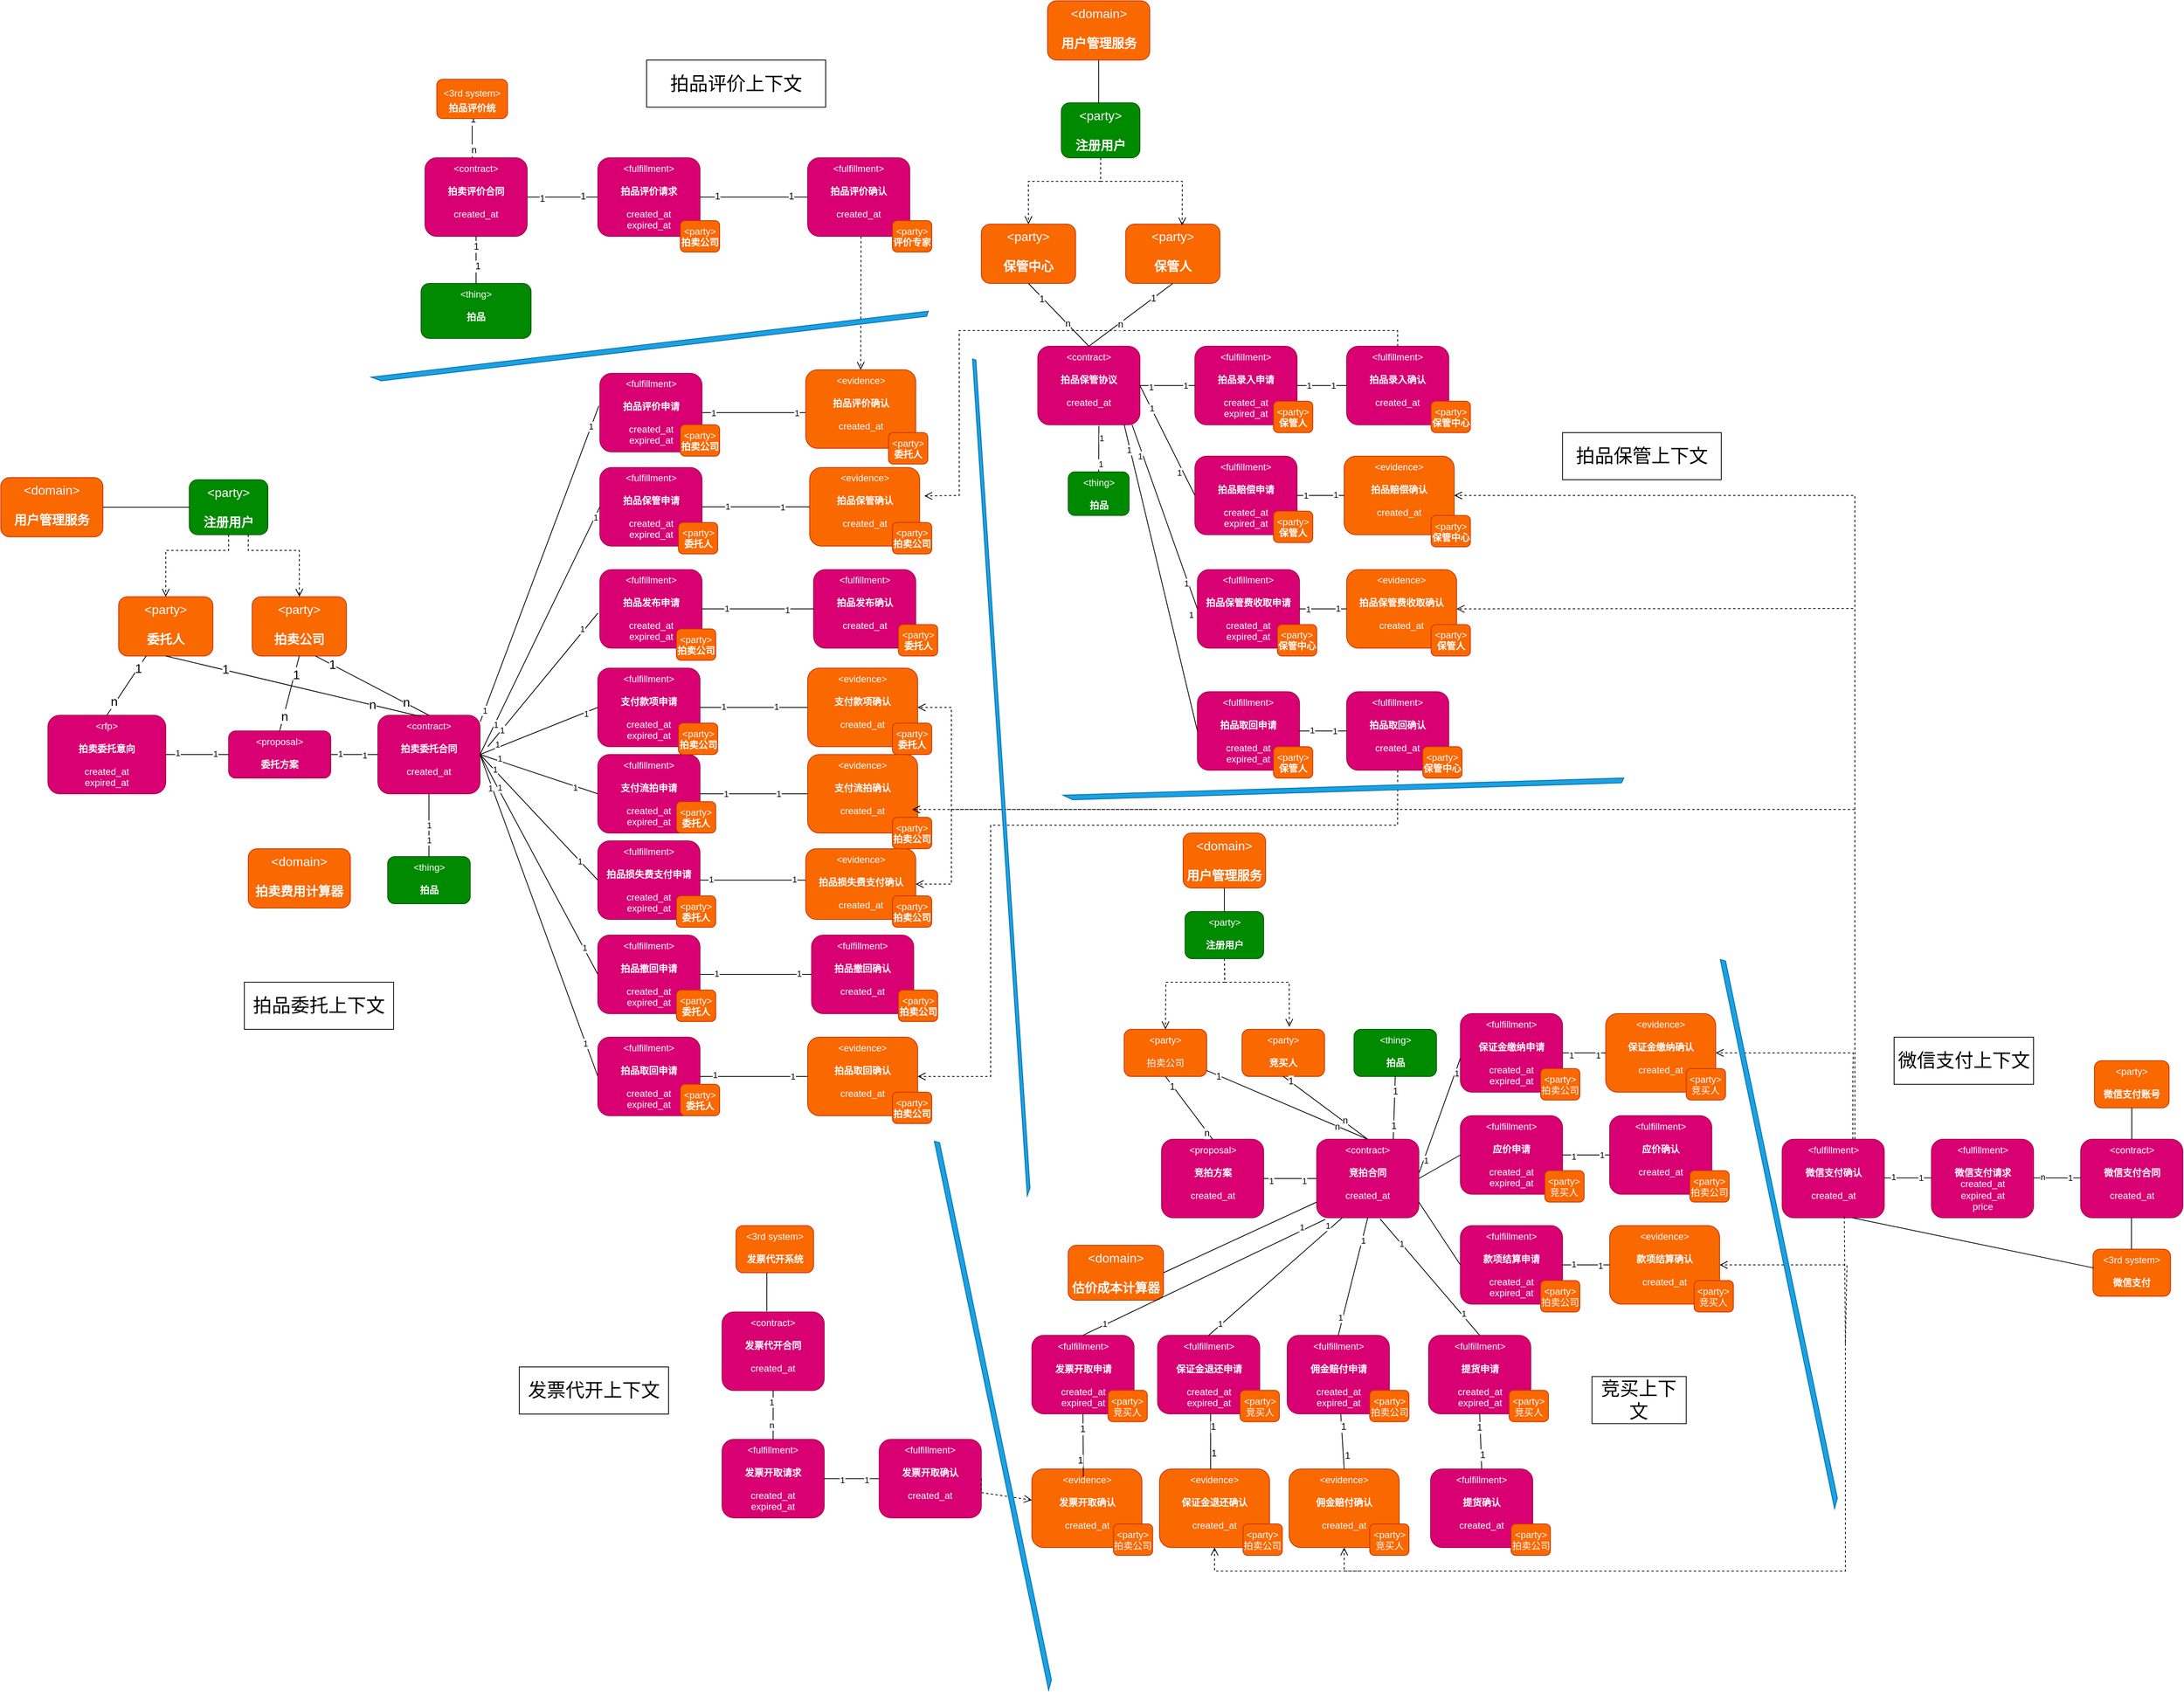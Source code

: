 <mxfile version="18.0.2" type="github">
  <diagram id="GlNRfqU0NGuZ9YdK1LBT" name="Page-1">
    <mxGraphModel dx="5177" dy="3650" grid="1" gridSize="10" guides="1" tooltips="1" connect="1" arrows="1" fold="1" page="1" pageScale="1" pageWidth="850" pageHeight="1100" math="0" shadow="0">
      <root>
        <mxCell id="0" />
        <mxCell id="1" parent="0" />
        <mxCell id="wOLwn53-0b_6r-H6Qc0d-4" value="&amp;lt;rfp&amp;gt;&lt;br&gt;&lt;br&gt;&lt;b&gt;拍卖委托意向&lt;br&gt;&lt;br&gt;&lt;/b&gt;created_at&lt;br&gt;expired_at" style="rounded=1;whiteSpace=wrap;html=1;verticalAlign=top;fillColor=#d80073;strokeColor=#A50040;fontColor=#ffffff;" parent="1" vertex="1">
          <mxGeometry x="-160" y="500" width="150" height="100" as="geometry" />
        </mxCell>
        <mxCell id="wOLwn53-0b_6r-H6Qc0d-6" value="&amp;lt;proposal&amp;gt;&lt;br&gt;&lt;b&gt;&lt;br&gt;委托方案&lt;br&gt;&lt;/b&gt;&lt;br&gt;created_at" style="rounded=1;whiteSpace=wrap;html=1;verticalAlign=top;fillColor=#d80073;strokeColor=#A50040;fontColor=#ffffff;" parent="1" vertex="1">
          <mxGeometry x="70" y="520" width="130" height="60" as="geometry" />
        </mxCell>
        <mxCell id="wOLwn53-0b_6r-H6Qc0d-7" value="" style="endArrow=none;html=1;rounded=0;entryX=0;entryY=0.5;entryDx=0;entryDy=0;exitX=1;exitY=0.5;exitDx=0;exitDy=0;" parent="1" source="wOLwn53-0b_6r-H6Qc0d-4" target="wOLwn53-0b_6r-H6Qc0d-6" edge="1">
          <mxGeometry width="50" height="50" relative="1" as="geometry">
            <mxPoint x="-10" y="610" as="sourcePoint" />
            <mxPoint x="40" y="560" as="targetPoint" />
          </mxGeometry>
        </mxCell>
        <mxCell id="wOLwn53-0b_6r-H6Qc0d-50" value="1" style="edgeLabel;html=1;align=center;verticalAlign=middle;resizable=0;points=[];" parent="wOLwn53-0b_6r-H6Qc0d-7" vertex="1" connectable="0">
          <mxGeometry x="-0.602" y="2" relative="1" as="geometry">
            <mxPoint x="-1" as="offset" />
          </mxGeometry>
        </mxCell>
        <mxCell id="wOLwn53-0b_6r-H6Qc0d-51" value="1" style="edgeLabel;html=1;align=center;verticalAlign=middle;resizable=0;points=[];" parent="wOLwn53-0b_6r-H6Qc0d-7" vertex="1" connectable="0">
          <mxGeometry x="0.604" y="1" relative="1" as="geometry">
            <mxPoint x="-1" as="offset" />
          </mxGeometry>
        </mxCell>
        <mxCell id="wOLwn53-0b_6r-H6Qc0d-9" value="&amp;lt;contract&amp;gt;&lt;br&gt;&lt;b&gt;&lt;br&gt;拍卖委托合同&lt;br&gt;&lt;/b&gt;&lt;br&gt;created_at" style="rounded=1;whiteSpace=wrap;html=1;verticalAlign=top;fillColor=#d80073;strokeColor=#A50040;fontColor=#ffffff;" parent="1" vertex="1">
          <mxGeometry x="260" y="500" width="130" height="100" as="geometry" />
        </mxCell>
        <mxCell id="wOLwn53-0b_6r-H6Qc0d-10" value="" style="endArrow=none;html=1;rounded=0;entryX=0;entryY=0.5;entryDx=0;entryDy=0;exitX=1;exitY=0.5;exitDx=0;exitDy=0;" parent="1" source="wOLwn53-0b_6r-H6Qc0d-6" target="wOLwn53-0b_6r-H6Qc0d-9" edge="1">
          <mxGeometry width="50" height="50" relative="1" as="geometry">
            <mxPoint x="-10" y="610" as="sourcePoint" />
            <mxPoint x="40" y="560" as="targetPoint" />
          </mxGeometry>
        </mxCell>
        <mxCell id="wOLwn53-0b_6r-H6Qc0d-53" value="1" style="edgeLabel;html=1;align=center;verticalAlign=middle;resizable=0;points=[];" parent="wOLwn53-0b_6r-H6Qc0d-10" vertex="1" connectable="0">
          <mxGeometry x="-0.586" y="1" relative="1" as="geometry">
            <mxPoint x="-1" as="offset" />
          </mxGeometry>
        </mxCell>
        <mxCell id="wOLwn53-0b_6r-H6Qc0d-54" value="1" style="edgeLabel;html=1;align=center;verticalAlign=middle;resizable=0;points=[];" parent="wOLwn53-0b_6r-H6Qc0d-10" vertex="1" connectable="0">
          <mxGeometry x="0.472" y="-1" relative="1" as="geometry">
            <mxPoint x="-1" as="offset" />
          </mxGeometry>
        </mxCell>
        <mxCell id="wOLwn53-0b_6r-H6Qc0d-11" value="&amp;lt;fulfillment&amp;gt;&lt;br&gt;&lt;b&gt;&lt;br&gt;拍品保管申请&lt;br&gt;&lt;/b&gt;&lt;br&gt;created_at&lt;br&gt;expired_at" style="rounded=1;whiteSpace=wrap;html=1;verticalAlign=top;fillColor=#d80073;strokeColor=#A50040;fontColor=#ffffff;" parent="1" vertex="1">
          <mxGeometry x="542.57" y="184.48" width="130" height="100" as="geometry" />
        </mxCell>
        <mxCell id="wOLwn53-0b_6r-H6Qc0d-13" value="&amp;lt;evidence&amp;gt;&lt;br&gt;&lt;br&gt;&lt;b&gt;拍品保管确认&lt;/b&gt;&lt;br&gt;&lt;br&gt;created_at" style="rounded=1;whiteSpace=wrap;html=1;verticalAlign=top;fillColor=#fa6800;strokeColor=#C73500;fontColor=#ffffff;" parent="1" vertex="1">
          <mxGeometry x="809.63" y="184.48" width="140" height="100" as="geometry" />
        </mxCell>
        <mxCell id="wOLwn53-0b_6r-H6Qc0d-14" value="&amp;lt;fulfillment&amp;gt;&lt;br&gt;&lt;b&gt;&lt;br&gt;拍品发布申请&lt;br&gt;&lt;/b&gt;&lt;br&gt;created_at&lt;br&gt;expired_at" style="rounded=1;whiteSpace=wrap;html=1;verticalAlign=top;fillColor=#d80073;strokeColor=#A50040;fontColor=#ffffff;" parent="1" vertex="1">
          <mxGeometry x="542.57" y="314.48" width="130" height="100" as="geometry" />
        </mxCell>
        <mxCell id="wOLwn53-0b_6r-H6Qc0d-15" value="&amp;lt;fulfillment&amp;gt;&lt;br&gt;&lt;b&gt;&lt;br&gt;拍品发布确认&lt;br&gt;&lt;/b&gt;&lt;br&gt;created_at" style="rounded=1;whiteSpace=wrap;html=1;verticalAlign=top;fillColor=#d80073;strokeColor=#A50040;fontColor=#ffffff;" parent="1" vertex="1">
          <mxGeometry x="814.63" y="314.48" width="130" height="100" as="geometry" />
        </mxCell>
        <mxCell id="wOLwn53-0b_6r-H6Qc0d-18" value="&amp;lt;fulfillment&amp;gt;&lt;br&gt;&lt;b&gt;&lt;br&gt;支付款项申请&lt;br&gt;&lt;/b&gt;&lt;br&gt;created_at&lt;br&gt;expired_at" style="rounded=1;whiteSpace=wrap;html=1;verticalAlign=top;fillColor=#d80073;strokeColor=#A50040;fontColor=#ffffff;" parent="1" vertex="1">
          <mxGeometry x="540" y="440" width="130" height="100" as="geometry" />
        </mxCell>
        <mxCell id="wOLwn53-0b_6r-H6Qc0d-20" value="&amp;lt;evidence&amp;gt;&lt;br&gt;&lt;br&gt;&lt;b&gt;支付款项确认&lt;/b&gt;&lt;br&gt;&lt;br&gt;created_at" style="rounded=1;whiteSpace=wrap;html=1;verticalAlign=top;fillColor=#fa6800;strokeColor=#C73500;fontColor=#ffffff;" parent="1" vertex="1">
          <mxGeometry x="807.06" y="440" width="140" height="100" as="geometry" />
        </mxCell>
        <mxCell id="wOLwn53-0b_6r-H6Qc0d-21" value="&amp;lt;fulfillment&amp;gt;&lt;br&gt;&lt;b&gt;&lt;br&gt;支付流拍申请&lt;br&gt;&lt;/b&gt;&lt;br&gt;created_at&lt;br&gt;expired_at" style="rounded=1;whiteSpace=wrap;html=1;verticalAlign=top;fillColor=#d80073;strokeColor=#A50040;fontColor=#ffffff;" parent="1" vertex="1">
          <mxGeometry x="540" y="550" width="130" height="100" as="geometry" />
        </mxCell>
        <mxCell id="wOLwn53-0b_6r-H6Qc0d-22" value="&amp;lt;evidence&amp;gt;&lt;br&gt;&lt;br&gt;&lt;b&gt;支付流拍确认&lt;/b&gt;&lt;br&gt;&lt;br&gt;created_at" style="rounded=1;whiteSpace=wrap;html=1;verticalAlign=top;fillColor=#fa6800;strokeColor=#C73500;fontColor=#ffffff;" parent="1" vertex="1">
          <mxGeometry x="807.06" y="550" width="140" height="100" as="geometry" />
        </mxCell>
        <mxCell id="wOLwn53-0b_6r-H6Qc0d-23" value="&amp;lt;fulfillment&amp;gt;&lt;br&gt;&lt;b&gt;&lt;br&gt;拍品损失费支付申请&lt;br&gt;&lt;/b&gt;&lt;br&gt;created_at&lt;br&gt;expired_at" style="rounded=1;whiteSpace=wrap;html=1;verticalAlign=top;fillColor=#d80073;strokeColor=#A50040;fontColor=#ffffff;" parent="1" vertex="1">
          <mxGeometry x="540" y="660" width="130" height="100" as="geometry" />
        </mxCell>
        <mxCell id="wOLwn53-0b_6r-H6Qc0d-25" value="&amp;lt;fulfillment&amp;gt;&lt;br&gt;&lt;b&gt;&lt;br&gt;拍品撤回申请&lt;br&gt;&lt;/b&gt;&lt;br&gt;created_at&lt;br&gt;expired_at" style="rounded=1;whiteSpace=wrap;html=1;verticalAlign=top;fillColor=#d80073;strokeColor=#A50040;fontColor=#ffffff;" parent="1" vertex="1">
          <mxGeometry x="540" y="780" width="130" height="100" as="geometry" />
        </mxCell>
        <mxCell id="wOLwn53-0b_6r-H6Qc0d-26" value="&amp;lt;fulfillment&amp;gt;&lt;br&gt;&lt;b&gt;&lt;br&gt;拍品撤回确认&lt;br&gt;&lt;/b&gt;&lt;br&gt;created_at" style="rounded=1;whiteSpace=wrap;html=1;verticalAlign=top;fillColor=#d80073;strokeColor=#A50040;fontColor=#ffffff;" parent="1" vertex="1">
          <mxGeometry x="812.06" y="780" width="130" height="100" as="geometry" />
        </mxCell>
        <mxCell id="wOLwn53-0b_6r-H6Qc0d-27" value="&amp;lt;fulfillment&amp;gt;&lt;br&gt;&lt;b&gt;&lt;br&gt;拍品取回申请&lt;br&gt;&lt;/b&gt;&lt;br&gt;created_at&lt;br&gt;expired_at" style="rounded=1;whiteSpace=wrap;html=1;verticalAlign=top;fillColor=#d80073;strokeColor=#A50040;fontColor=#ffffff;" parent="1" vertex="1">
          <mxGeometry x="540" y="910" width="130" height="100" as="geometry" />
        </mxCell>
        <mxCell id="wOLwn53-0b_6r-H6Qc0d-28" value="&amp;lt;evidence&amp;gt;&lt;br&gt;&lt;br&gt;&lt;b&gt;拍品取回确认&lt;/b&gt;&lt;br&gt;&lt;br&gt;created_at" style="rounded=1;whiteSpace=wrap;html=1;verticalAlign=top;fillColor=#fa6800;strokeColor=#C73500;fontColor=#ffffff;" parent="1" vertex="1">
          <mxGeometry x="807.06" y="910" width="140" height="100" as="geometry" />
        </mxCell>
        <mxCell id="wOLwn53-0b_6r-H6Qc0d-34" value="" style="endArrow=none;html=1;rounded=0;entryX=0;entryY=0.5;entryDx=0;entryDy=0;exitX=1;exitY=0.5;exitDx=0;exitDy=0;" parent="1" source="wOLwn53-0b_6r-H6Qc0d-9" target="wOLwn53-0b_6r-H6Qc0d-11" edge="1">
          <mxGeometry width="50" height="50" relative="1" as="geometry">
            <mxPoint x="510" y="350" as="sourcePoint" />
            <mxPoint x="560" y="300" as="targetPoint" />
          </mxGeometry>
        </mxCell>
        <mxCell id="wOLwn53-0b_6r-H6Qc0d-47" value="1" style="edgeLabel;html=1;align=center;verticalAlign=middle;resizable=0;points=[];" parent="wOLwn53-0b_6r-H6Qc0d-34" vertex="1" connectable="0">
          <mxGeometry x="-0.749" y="-1" relative="1" as="geometry">
            <mxPoint y="1" as="offset" />
          </mxGeometry>
        </mxCell>
        <mxCell id="wOLwn53-0b_6r-H6Qc0d-55" value="1" style="edgeLabel;html=1;align=center;verticalAlign=middle;resizable=0;points=[];" parent="wOLwn53-0b_6r-H6Qc0d-34" vertex="1" connectable="0">
          <mxGeometry x="0.918" relative="1" as="geometry">
            <mxPoint as="offset" />
          </mxGeometry>
        </mxCell>
        <mxCell id="wOLwn53-0b_6r-H6Qc0d-35" value="" style="endArrow=none;html=1;rounded=0;" parent="1" edge="1">
          <mxGeometry width="50" height="50" relative="1" as="geometry">
            <mxPoint x="400" y="540" as="sourcePoint" />
            <mxPoint x="540" y="370" as="targetPoint" />
          </mxGeometry>
        </mxCell>
        <mxCell id="wOLwn53-0b_6r-H6Qc0d-48" value="1" style="edgeLabel;html=1;align=center;verticalAlign=middle;resizable=0;points=[];" parent="wOLwn53-0b_6r-H6Qc0d-35" vertex="1" connectable="0">
          <mxGeometry x="-0.752" relative="1" as="geometry">
            <mxPoint as="offset" />
          </mxGeometry>
        </mxCell>
        <mxCell id="wOLwn53-0b_6r-H6Qc0d-56" value="1" style="edgeLabel;html=1;align=center;verticalAlign=middle;resizable=0;points=[];" parent="wOLwn53-0b_6r-H6Qc0d-35" vertex="1" connectable="0">
          <mxGeometry x="0.88" relative="1" as="geometry">
            <mxPoint x="-12" y="10" as="offset" />
          </mxGeometry>
        </mxCell>
        <mxCell id="wOLwn53-0b_6r-H6Qc0d-37" value="" style="endArrow=none;html=1;rounded=0;entryX=0;entryY=0.5;entryDx=0;entryDy=0;exitX=1;exitY=0.5;exitDx=0;exitDy=0;" parent="1" source="wOLwn53-0b_6r-H6Qc0d-9" target="wOLwn53-0b_6r-H6Qc0d-18" edge="1">
          <mxGeometry width="50" height="50" relative="1" as="geometry">
            <mxPoint x="430" y="480" as="sourcePoint" />
            <mxPoint x="480" y="430" as="targetPoint" />
          </mxGeometry>
        </mxCell>
        <mxCell id="wOLwn53-0b_6r-H6Qc0d-43" value="1" style="edgeLabel;html=1;align=center;verticalAlign=middle;resizable=0;points=[];" parent="wOLwn53-0b_6r-H6Qc0d-37" vertex="1" connectable="0">
          <mxGeometry x="-0.699" y="4" relative="1" as="geometry">
            <mxPoint as="offset" />
          </mxGeometry>
        </mxCell>
        <mxCell id="wOLwn53-0b_6r-H6Qc0d-58" value="1" style="edgeLabel;html=1;align=center;verticalAlign=middle;resizable=0;points=[];" parent="wOLwn53-0b_6r-H6Qc0d-37" vertex="1" connectable="0">
          <mxGeometry x="0.783" y="-1" relative="1" as="geometry">
            <mxPoint x="1" as="offset" />
          </mxGeometry>
        </mxCell>
        <mxCell id="wOLwn53-0b_6r-H6Qc0d-38" value="" style="endArrow=none;html=1;rounded=0;entryX=0;entryY=0.5;entryDx=0;entryDy=0;" parent="1" target="wOLwn53-0b_6r-H6Qc0d-21" edge="1">
          <mxGeometry width="50" height="50" relative="1" as="geometry">
            <mxPoint x="390" y="550" as="sourcePoint" />
            <mxPoint x="480" y="430" as="targetPoint" />
          </mxGeometry>
        </mxCell>
        <mxCell id="wOLwn53-0b_6r-H6Qc0d-44" value="1" style="edgeLabel;html=1;align=center;verticalAlign=middle;resizable=0;points=[];" parent="wOLwn53-0b_6r-H6Qc0d-38" vertex="1" connectable="0">
          <mxGeometry x="-0.682" y="3" relative="1" as="geometry">
            <mxPoint as="offset" />
          </mxGeometry>
        </mxCell>
        <mxCell id="wOLwn53-0b_6r-H6Qc0d-59" value="1" style="edgeLabel;html=1;align=center;verticalAlign=middle;resizable=0;points=[];" parent="wOLwn53-0b_6r-H6Qc0d-38" vertex="1" connectable="0">
          <mxGeometry x="0.622" y="-1" relative="1" as="geometry">
            <mxPoint as="offset" />
          </mxGeometry>
        </mxCell>
        <mxCell id="wOLwn53-0b_6r-H6Qc0d-39" value="" style="endArrow=none;html=1;rounded=0;entryX=0;entryY=0.5;entryDx=0;entryDy=0;" parent="1" target="wOLwn53-0b_6r-H6Qc0d-23" edge="1">
          <mxGeometry width="50" height="50" relative="1" as="geometry">
            <mxPoint x="390" y="550" as="sourcePoint" />
            <mxPoint x="530" y="710" as="targetPoint" />
          </mxGeometry>
        </mxCell>
        <mxCell id="wOLwn53-0b_6r-H6Qc0d-45" value="1" style="edgeLabel;html=1;align=center;verticalAlign=middle;resizable=0;points=[];" parent="wOLwn53-0b_6r-H6Qc0d-39" vertex="1" connectable="0">
          <mxGeometry x="-0.761" y="1" relative="1" as="geometry">
            <mxPoint as="offset" />
          </mxGeometry>
        </mxCell>
        <mxCell id="wOLwn53-0b_6r-H6Qc0d-60" value="1" style="edgeLabel;html=1;align=center;verticalAlign=middle;resizable=0;points=[];" parent="wOLwn53-0b_6r-H6Qc0d-39" vertex="1" connectable="0">
          <mxGeometry x="0.696" relative="1" as="geometry">
            <mxPoint as="offset" />
          </mxGeometry>
        </mxCell>
        <mxCell id="wOLwn53-0b_6r-H6Qc0d-40" value="" style="endArrow=none;html=1;rounded=0;entryX=0;entryY=0.5;entryDx=0;entryDy=0;" parent="1" target="wOLwn53-0b_6r-H6Qc0d-25" edge="1">
          <mxGeometry width="50" height="50" relative="1" as="geometry">
            <mxPoint x="390" y="550" as="sourcePoint" />
            <mxPoint x="480" y="430" as="targetPoint" />
          </mxGeometry>
        </mxCell>
        <mxCell id="wOLwn53-0b_6r-H6Qc0d-49" value="1" style="edgeLabel;html=1;align=center;verticalAlign=middle;resizable=0;points=[];" parent="wOLwn53-0b_6r-H6Qc0d-40" vertex="1" connectable="0">
          <mxGeometry x="-0.695" y="2" relative="1" as="geometry">
            <mxPoint as="offset" />
          </mxGeometry>
        </mxCell>
        <mxCell id="wOLwn53-0b_6r-H6Qc0d-61" value="1" style="edgeLabel;html=1;align=center;verticalAlign=middle;resizable=0;points=[];" parent="wOLwn53-0b_6r-H6Qc0d-40" vertex="1" connectable="0">
          <mxGeometry x="0.756" y="1" relative="1" as="geometry">
            <mxPoint as="offset" />
          </mxGeometry>
        </mxCell>
        <mxCell id="wOLwn53-0b_6r-H6Qc0d-41" value="" style="endArrow=none;html=1;rounded=0;entryX=0;entryY=0.5;entryDx=0;entryDy=0;" parent="1" target="wOLwn53-0b_6r-H6Qc0d-27" edge="1">
          <mxGeometry width="50" height="50" relative="1" as="geometry">
            <mxPoint x="390" y="550" as="sourcePoint" />
            <mxPoint x="480" y="610" as="targetPoint" />
          </mxGeometry>
        </mxCell>
        <mxCell id="wOLwn53-0b_6r-H6Qc0d-46" value="1" style="edgeLabel;html=1;align=center;verticalAlign=middle;resizable=0;points=[];" parent="wOLwn53-0b_6r-H6Qc0d-41" vertex="1" connectable="0">
          <mxGeometry x="-0.795" y="-3" relative="1" as="geometry">
            <mxPoint as="offset" />
          </mxGeometry>
        </mxCell>
        <mxCell id="wOLwn53-0b_6r-H6Qc0d-62" value="1" style="edgeLabel;html=1;align=center;verticalAlign=middle;resizable=0;points=[];" parent="wOLwn53-0b_6r-H6Qc0d-41" vertex="1" connectable="0">
          <mxGeometry x="0.791" y="-1" relative="1" as="geometry">
            <mxPoint as="offset" />
          </mxGeometry>
        </mxCell>
        <mxCell id="wOLwn53-0b_6r-H6Qc0d-63" value="" style="endArrow=none;html=1;rounded=0;entryX=0;entryY=0.5;entryDx=0;entryDy=0;exitX=1;exitY=0.5;exitDx=0;exitDy=0;" parent="1" source="wOLwn53-0b_6r-H6Qc0d-18" target="wOLwn53-0b_6r-H6Qc0d-20" edge="1">
          <mxGeometry width="50" height="50" relative="1" as="geometry">
            <mxPoint x="650" y="520" as="sourcePoint" />
            <mxPoint x="700" y="470" as="targetPoint" />
          </mxGeometry>
        </mxCell>
        <mxCell id="wOLwn53-0b_6r-H6Qc0d-65" value="1" style="edgeLabel;html=1;align=center;verticalAlign=middle;resizable=0;points=[];" parent="wOLwn53-0b_6r-H6Qc0d-63" vertex="1" connectable="0">
          <mxGeometry x="0.414" y="1" relative="1" as="geometry">
            <mxPoint as="offset" />
          </mxGeometry>
        </mxCell>
        <mxCell id="wOLwn53-0b_6r-H6Qc0d-66" value="1" style="edgeLabel;html=1;align=center;verticalAlign=middle;resizable=0;points=[];" parent="wOLwn53-0b_6r-H6Qc0d-63" vertex="1" connectable="0">
          <mxGeometry x="-0.567" y="1" relative="1" as="geometry">
            <mxPoint as="offset" />
          </mxGeometry>
        </mxCell>
        <mxCell id="wOLwn53-0b_6r-H6Qc0d-73" value="" style="endArrow=none;html=1;rounded=0;exitX=1;exitY=0.5;exitDx=0;exitDy=0;entryX=0;entryY=0.5;entryDx=0;entryDy=0;" parent="1" source="wOLwn53-0b_6r-H6Qc0d-21" target="wOLwn53-0b_6r-H6Qc0d-22" edge="1">
          <mxGeometry width="50" height="50" relative="1" as="geometry">
            <mxPoint x="650" y="520" as="sourcePoint" />
            <mxPoint x="700" y="470" as="targetPoint" />
          </mxGeometry>
        </mxCell>
        <mxCell id="wOLwn53-0b_6r-H6Qc0d-75" value="1" style="edgeLabel;html=1;align=center;verticalAlign=middle;resizable=0;points=[];" parent="wOLwn53-0b_6r-H6Qc0d-73" vertex="1" connectable="0">
          <mxGeometry x="-0.527" relative="1" as="geometry">
            <mxPoint as="offset" />
          </mxGeometry>
        </mxCell>
        <mxCell id="wOLwn53-0b_6r-H6Qc0d-76" value="1" style="edgeLabel;html=1;align=center;verticalAlign=middle;resizable=0;points=[];" parent="wOLwn53-0b_6r-H6Qc0d-73" vertex="1" connectable="0">
          <mxGeometry x="0.453" relative="1" as="geometry">
            <mxPoint as="offset" />
          </mxGeometry>
        </mxCell>
        <mxCell id="wOLwn53-0b_6r-H6Qc0d-74" value="" style="endArrow=none;html=1;rounded=0;entryX=0;entryY=0.5;entryDx=0;entryDy=0;exitX=1;exitY=0.5;exitDx=0;exitDy=0;" parent="1" source="wOLwn53-0b_6r-H6Qc0d-14" target="wOLwn53-0b_6r-H6Qc0d-15" edge="1">
          <mxGeometry width="50" height="50" relative="1" as="geometry">
            <mxPoint x="652.57" y="634.48" as="sourcePoint" />
            <mxPoint x="702.57" y="584.48" as="targetPoint" />
          </mxGeometry>
        </mxCell>
        <mxCell id="wOLwn53-0b_6r-H6Qc0d-78" value="1" style="edgeLabel;html=1;align=center;verticalAlign=middle;resizable=0;points=[];" parent="wOLwn53-0b_6r-H6Qc0d-74" vertex="1" connectable="0">
          <mxGeometry x="-0.564" y="1" relative="1" as="geometry">
            <mxPoint as="offset" />
          </mxGeometry>
        </mxCell>
        <mxCell id="wOLwn53-0b_6r-H6Qc0d-80" value="1" style="edgeLabel;html=1;align=center;verticalAlign=middle;resizable=0;points=[];" parent="wOLwn53-0b_6r-H6Qc0d-74" vertex="1" connectable="0">
          <mxGeometry x="0.522" y="-1" relative="1" as="geometry">
            <mxPoint as="offset" />
          </mxGeometry>
        </mxCell>
        <mxCell id="wOLwn53-0b_6r-H6Qc0d-81" value="" style="endArrow=none;html=1;rounded=0;entryX=0;entryY=0.5;entryDx=0;entryDy=0;exitX=1;exitY=0.5;exitDx=0;exitDy=0;" parent="1" source="wOLwn53-0b_6r-H6Qc0d-11" target="wOLwn53-0b_6r-H6Qc0d-13" edge="1">
          <mxGeometry width="50" height="50" relative="1" as="geometry">
            <mxPoint x="652.57" y="514.48" as="sourcePoint" />
            <mxPoint x="702.57" y="464.48" as="targetPoint" />
          </mxGeometry>
        </mxCell>
        <mxCell id="wOLwn53-0b_6r-H6Qc0d-82" value="1" style="edgeLabel;html=1;align=center;verticalAlign=middle;resizable=0;points=[];" parent="wOLwn53-0b_6r-H6Qc0d-81" vertex="1" connectable="0">
          <mxGeometry x="-0.527" y="1" relative="1" as="geometry">
            <mxPoint as="offset" />
          </mxGeometry>
        </mxCell>
        <mxCell id="wOLwn53-0b_6r-H6Qc0d-83" value="1" style="edgeLabel;html=1;align=center;verticalAlign=middle;resizable=0;points=[];" parent="wOLwn53-0b_6r-H6Qc0d-81" vertex="1" connectable="0">
          <mxGeometry x="0.492" relative="1" as="geometry">
            <mxPoint as="offset" />
          </mxGeometry>
        </mxCell>
        <mxCell id="wOLwn53-0b_6r-H6Qc0d-84" value="" style="endArrow=none;html=1;rounded=0;entryX=0;entryY=0.5;entryDx=0;entryDy=0;exitX=1;exitY=0.5;exitDx=0;exitDy=0;" parent="1" source="wOLwn53-0b_6r-H6Qc0d-23" edge="1">
          <mxGeometry width="50" height="50" relative="1" as="geometry">
            <mxPoint x="650" y="730" as="sourcePoint" />
            <mxPoint x="812.06" y="710" as="targetPoint" />
          </mxGeometry>
        </mxCell>
        <mxCell id="wOLwn53-0b_6r-H6Qc0d-85" value="1" style="edgeLabel;html=1;align=center;verticalAlign=middle;resizable=0;points=[];" parent="wOLwn53-0b_6r-H6Qc0d-84" vertex="1" connectable="0">
          <mxGeometry x="-0.8" y="1" relative="1" as="geometry">
            <mxPoint as="offset" />
          </mxGeometry>
        </mxCell>
        <mxCell id="wOLwn53-0b_6r-H6Qc0d-86" value="1" style="edgeLabel;html=1;align=center;verticalAlign=middle;resizable=0;points=[];" parent="wOLwn53-0b_6r-H6Qc0d-84" vertex="1" connectable="0">
          <mxGeometry x="0.69" y="1" relative="1" as="geometry">
            <mxPoint as="offset" />
          </mxGeometry>
        </mxCell>
        <mxCell id="wOLwn53-0b_6r-H6Qc0d-87" value="" style="endArrow=none;html=1;rounded=0;entryX=0;entryY=0.5;entryDx=0;entryDy=0;exitX=1;exitY=0.5;exitDx=0;exitDy=0;" parent="1" source="wOLwn53-0b_6r-H6Qc0d-25" target="wOLwn53-0b_6r-H6Qc0d-26" edge="1">
          <mxGeometry width="50" height="50" relative="1" as="geometry">
            <mxPoint x="650" y="710" as="sourcePoint" />
            <mxPoint x="700" y="660" as="targetPoint" />
          </mxGeometry>
        </mxCell>
        <mxCell id="wOLwn53-0b_6r-H6Qc0d-88" value="1" style="edgeLabel;html=1;align=center;verticalAlign=middle;resizable=0;points=[];" parent="wOLwn53-0b_6r-H6Qc0d-87" vertex="1" connectable="0">
          <mxGeometry x="-0.701" y="1" relative="1" as="geometry">
            <mxPoint as="offset" />
          </mxGeometry>
        </mxCell>
        <mxCell id="wOLwn53-0b_6r-H6Qc0d-90" value="1" style="edgeLabel;html=1;align=center;verticalAlign=middle;resizable=0;points=[];" parent="wOLwn53-0b_6r-H6Qc0d-87" vertex="1" connectable="0">
          <mxGeometry x="0.773" y="1" relative="1" as="geometry">
            <mxPoint as="offset" />
          </mxGeometry>
        </mxCell>
        <mxCell id="wOLwn53-0b_6r-H6Qc0d-91" value="" style="endArrow=none;html=1;rounded=0;exitX=1;exitY=0.5;exitDx=0;exitDy=0;entryX=0;entryY=0.5;entryDx=0;entryDy=0;" parent="1" source="wOLwn53-0b_6r-H6Qc0d-27" target="wOLwn53-0b_6r-H6Qc0d-28" edge="1">
          <mxGeometry width="50" height="50" relative="1" as="geometry">
            <mxPoint x="650" y="710" as="sourcePoint" />
            <mxPoint x="800" y="950" as="targetPoint" />
          </mxGeometry>
        </mxCell>
        <mxCell id="wOLwn53-0b_6r-H6Qc0d-92" value="1" style="edgeLabel;html=1;align=center;verticalAlign=middle;resizable=0;points=[];" parent="wOLwn53-0b_6r-H6Qc0d-91" vertex="1" connectable="0">
          <mxGeometry x="-0.725" y="2" relative="1" as="geometry">
            <mxPoint as="offset" />
          </mxGeometry>
        </mxCell>
        <mxCell id="wOLwn53-0b_6r-H6Qc0d-93" value="1" style="edgeLabel;html=1;align=center;verticalAlign=middle;resizable=0;points=[];" parent="wOLwn53-0b_6r-H6Qc0d-91" vertex="1" connectable="0">
          <mxGeometry x="0.718" relative="1" as="geometry">
            <mxPoint as="offset" />
          </mxGeometry>
        </mxCell>
        <mxCell id="wOLwn53-0b_6r-H6Qc0d-94" value="&amp;lt;party&amp;gt;&lt;br&gt;&lt;b&gt;委托人&lt;br&gt;&lt;/b&gt;" style="rounded=1;whiteSpace=wrap;html=1;verticalAlign=top;fillColor=#fa6800;strokeColor=#C73500;fontColor=#ffffff;" parent="1" vertex="1">
          <mxGeometry x="642.57" y="254.48" width="50" height="40" as="geometry" />
        </mxCell>
        <mxCell id="wOLwn53-0b_6r-H6Qc0d-96" value="&amp;lt;party&amp;gt;&lt;br&gt;&lt;b&gt;委托人&lt;br&gt;&lt;/b&gt;" style="rounded=1;whiteSpace=wrap;html=1;verticalAlign=top;fillColor=#fa6800;strokeColor=#C73500;fontColor=#ffffff;" parent="1" vertex="1">
          <mxGeometry x="922.57" y="384.48" width="50" height="40" as="geometry" />
        </mxCell>
        <mxCell id="wOLwn53-0b_6r-H6Qc0d-101" value="&amp;lt;party&amp;gt;&lt;br&gt;&lt;b&gt;委托人&lt;br&gt;&lt;/b&gt;" style="rounded=1;whiteSpace=wrap;html=1;verticalAlign=top;fillColor=#fa6800;strokeColor=#C73500;fontColor=#ffffff;" parent="1" vertex="1">
          <mxGeometry x="915" y="510" width="50" height="40" as="geometry" />
        </mxCell>
        <mxCell id="wOLwn53-0b_6r-H6Qc0d-102" value="&amp;lt;party&amp;gt;&lt;br&gt;&lt;b&gt;委托人&lt;br&gt;&lt;/b&gt;" style="rounded=1;whiteSpace=wrap;html=1;verticalAlign=top;fillColor=#fa6800;strokeColor=#C73500;fontColor=#ffffff;" parent="1" vertex="1">
          <mxGeometry x="640" y="610" width="50" height="40" as="geometry" />
        </mxCell>
        <mxCell id="wOLwn53-0b_6r-H6Qc0d-104" value="&amp;lt;party&amp;gt;&lt;br&gt;&lt;b&gt;委托人&lt;br&gt;&lt;/b&gt;" style="rounded=1;whiteSpace=wrap;html=1;verticalAlign=top;fillColor=#fa6800;strokeColor=#C73500;fontColor=#ffffff;" parent="1" vertex="1">
          <mxGeometry x="640" y="850" width="50" height="40" as="geometry" />
        </mxCell>
        <mxCell id="wOLwn53-0b_6r-H6Qc0d-106" value="&amp;lt;party&amp;gt;&lt;br&gt;&lt;b&gt;委托人&lt;br&gt;&lt;/b&gt;" style="rounded=1;whiteSpace=wrap;html=1;verticalAlign=top;fillColor=#fa6800;strokeColor=#C73500;fontColor=#ffffff;" parent="1" vertex="1">
          <mxGeometry x="645" y="970" width="50" height="40" as="geometry" />
        </mxCell>
        <mxCell id="wOLwn53-0b_6r-H6Qc0d-108" value="&amp;lt;party&amp;gt;&lt;br&gt;&lt;b&gt;委托人&lt;br&gt;&lt;/b&gt;" style="rounded=1;whiteSpace=wrap;html=1;verticalAlign=top;fillColor=#fa6800;strokeColor=#C73500;fontColor=#ffffff;" parent="1" vertex="1">
          <mxGeometry x="640" y="730" width="50" height="40" as="geometry" />
        </mxCell>
        <mxCell id="wOLwn53-0b_6r-H6Qc0d-110" value="&amp;lt;contract&amp;gt;&lt;br&gt;&lt;b&gt;&lt;br&gt;拍品保管协议&lt;br&gt;&lt;/b&gt;&lt;br&gt;created_at" style="rounded=1;whiteSpace=wrap;html=1;verticalAlign=top;fillColor=#d80073;strokeColor=#A50040;fontColor=#ffffff;" parent="1" vertex="1">
          <mxGeometry x="1100" y="30" width="130" height="100" as="geometry" />
        </mxCell>
        <mxCell id="wOLwn53-0b_6r-H6Qc0d-111" value="&amp;lt;fulfillment&amp;gt;&lt;br&gt;&lt;b&gt;&lt;br&gt;拍品录入申请&lt;br&gt;&lt;/b&gt;&lt;br&gt;created_at&lt;br&gt;expired_at" style="rounded=1;whiteSpace=wrap;html=1;verticalAlign=top;fillColor=#d80073;strokeColor=#A50040;fontColor=#ffffff;" parent="1" vertex="1">
          <mxGeometry x="1300" y="30" width="130" height="100" as="geometry" />
        </mxCell>
        <mxCell id="wOLwn53-0b_6r-H6Qc0d-113" value="" style="endArrow=none;html=1;rounded=0;exitX=1;exitY=0.5;exitDx=0;exitDy=0;" parent="1" source="wOLwn53-0b_6r-H6Qc0d-110" edge="1">
          <mxGeometry width="50" height="50" relative="1" as="geometry">
            <mxPoint x="1290" y="130" as="sourcePoint" />
            <mxPoint x="1300" y="80" as="targetPoint" />
          </mxGeometry>
        </mxCell>
        <mxCell id="wOLwn53-0b_6r-H6Qc0d-114" value="1" style="edgeLabel;html=1;align=center;verticalAlign=middle;resizable=0;points=[];" parent="wOLwn53-0b_6r-H6Qc0d-113" vertex="1" connectable="0">
          <mxGeometry x="-0.607" y="-2" relative="1" as="geometry">
            <mxPoint as="offset" />
          </mxGeometry>
        </mxCell>
        <mxCell id="wOLwn53-0b_6r-H6Qc0d-115" value="1" style="edgeLabel;html=1;align=center;verticalAlign=middle;resizable=0;points=[];" parent="wOLwn53-0b_6r-H6Qc0d-113" vertex="1" connectable="0">
          <mxGeometry x="0.643" relative="1" as="geometry">
            <mxPoint as="offset" />
          </mxGeometry>
        </mxCell>
        <mxCell id="wOLwn53-0b_6r-H6Qc0d-116" value="&amp;lt;fulfillment&amp;gt;&lt;br&gt;&lt;b&gt;&lt;br&gt;拍品录入确认&lt;br&gt;&lt;/b&gt;&lt;br&gt;created_at" style="rounded=1;whiteSpace=wrap;html=1;verticalAlign=top;fillColor=#d80073;strokeColor=#A50040;fontColor=#ffffff;" parent="1" vertex="1">
          <mxGeometry x="1493.14" y="30" width="130" height="100" as="geometry" />
        </mxCell>
        <mxCell id="wOLwn53-0b_6r-H6Qc0d-117" value="" style="endArrow=none;html=1;rounded=0;entryX=0;entryY=0.5;entryDx=0;entryDy=0;exitX=1;exitY=0.5;exitDx=0;exitDy=0;" parent="1" source="wOLwn53-0b_6r-H6Qc0d-111" target="wOLwn53-0b_6r-H6Qc0d-116" edge="1">
          <mxGeometry width="50" height="50" relative="1" as="geometry">
            <mxPoint x="1380" y="130" as="sourcePoint" />
            <mxPoint x="1430" y="80" as="targetPoint" />
          </mxGeometry>
        </mxCell>
        <mxCell id="wOLwn53-0b_6r-H6Qc0d-119" value="1" style="edgeLabel;html=1;align=center;verticalAlign=middle;resizable=0;points=[];" parent="wOLwn53-0b_6r-H6Qc0d-117" vertex="1" connectable="0">
          <mxGeometry x="0.458" relative="1" as="geometry">
            <mxPoint as="offset" />
          </mxGeometry>
        </mxCell>
        <mxCell id="wOLwn53-0b_6r-H6Qc0d-120" value="1" style="edgeLabel;html=1;align=center;verticalAlign=middle;resizable=0;points=[];" parent="wOLwn53-0b_6r-H6Qc0d-117" vertex="1" connectable="0">
          <mxGeometry x="-0.542" relative="1" as="geometry">
            <mxPoint as="offset" />
          </mxGeometry>
        </mxCell>
        <mxCell id="wOLwn53-0b_6r-H6Qc0d-121" value="&amp;lt;fulfillment&amp;gt;&lt;br&gt;&lt;b&gt;&lt;br&gt;拍品赔偿申请&lt;br&gt;&lt;/b&gt;&lt;br&gt;created_at&lt;br&gt;expired_at" style="rounded=1;whiteSpace=wrap;html=1;verticalAlign=top;fillColor=#d80073;strokeColor=#A50040;fontColor=#ffffff;" parent="1" vertex="1">
          <mxGeometry x="1300" y="170" width="130" height="100" as="geometry" />
        </mxCell>
        <mxCell id="wOLwn53-0b_6r-H6Qc0d-123" value="&amp;lt;evidence&amp;gt;&lt;br&gt;&lt;br&gt;&lt;b&gt;拍品赔偿确认&lt;/b&gt;&lt;br&gt;&lt;br&gt;created_at" style="rounded=1;whiteSpace=wrap;html=1;verticalAlign=top;fillColor=#fa6800;strokeColor=#C73500;fontColor=#ffffff;" parent="1" vertex="1">
          <mxGeometry x="1490" y="170" width="140" height="100" as="geometry" />
        </mxCell>
        <mxCell id="wOLwn53-0b_6r-H6Qc0d-125" value="&amp;lt;thing&amp;gt;&lt;br&gt;&lt;br&gt;&lt;b&gt;拍品&lt;br&gt;&lt;/b&gt;" style="rounded=1;whiteSpace=wrap;html=1;verticalAlign=top;fillColor=#008a00;strokeColor=#005700;fontColor=#ffffff;" parent="1" vertex="1">
          <mxGeometry x="1138.75" y="190" width="77.5" height="55.52" as="geometry" />
        </mxCell>
        <mxCell id="wOLwn53-0b_6r-H6Qc0d-129" value="" style="endArrow=none;html=1;rounded=0;exitX=0.5;exitY=0;exitDx=0;exitDy=0;entryX=0.598;entryY=1.012;entryDx=0;entryDy=0;entryPerimeter=0;" parent="1" source="wOLwn53-0b_6r-H6Qc0d-125" target="wOLwn53-0b_6r-H6Qc0d-110" edge="1">
          <mxGeometry width="50" height="50" relative="1" as="geometry">
            <mxPoint x="1380" y="130" as="sourcePoint" />
            <mxPoint x="1430" y="80" as="targetPoint" />
          </mxGeometry>
        </mxCell>
        <mxCell id="wOLwn53-0b_6r-H6Qc0d-130" value="1" style="edgeLabel;html=1;align=center;verticalAlign=middle;resizable=0;points=[];" parent="wOLwn53-0b_6r-H6Qc0d-129" vertex="1" connectable="0">
          <mxGeometry x="0.46" y="-2" relative="1" as="geometry">
            <mxPoint x="1" as="offset" />
          </mxGeometry>
        </mxCell>
        <mxCell id="wOLwn53-0b_6r-H6Qc0d-132" value="1" style="edgeLabel;html=1;align=center;verticalAlign=middle;resizable=0;points=[];" parent="wOLwn53-0b_6r-H6Qc0d-129" vertex="1" connectable="0">
          <mxGeometry x="-0.661" y="-2" relative="1" as="geometry">
            <mxPoint as="offset" />
          </mxGeometry>
        </mxCell>
        <mxCell id="wOLwn53-0b_6r-H6Qc0d-134" value="&amp;lt;party&amp;gt;&lt;br&gt;&lt;b&gt;保管人&lt;br&gt;&lt;/b&gt;" style="rounded=1;whiteSpace=wrap;html=1;verticalAlign=top;fillColor=#fa6800;strokeColor=#C73500;fontColor=#ffffff;" parent="1" vertex="1">
          <mxGeometry x="1400" y="100" width="50" height="40" as="geometry" />
        </mxCell>
        <mxCell id="wOLwn53-0b_6r-H6Qc0d-137" value="" style="html=1;verticalAlign=bottom;endArrow=open;dashed=1;endSize=8;rounded=0;entryX=1.042;entryY=0.362;entryDx=0;entryDy=0;entryPerimeter=0;exitX=0.5;exitY=0;exitDx=0;exitDy=0;" parent="1" source="wOLwn53-0b_6r-H6Qc0d-116" target="wOLwn53-0b_6r-H6Qc0d-13" edge="1">
          <mxGeometry relative="1" as="geometry">
            <mxPoint x="1560" y="20" as="sourcePoint" />
            <mxPoint x="1280" y="310" as="targetPoint" />
            <Array as="points">
              <mxPoint x="1558" y="10" />
              <mxPoint x="1000" y="10" />
              <mxPoint x="1000" y="30" />
              <mxPoint x="1000" y="106" />
              <mxPoint x="1000" y="220" />
            </Array>
          </mxGeometry>
        </mxCell>
        <mxCell id="wOLwn53-0b_6r-H6Qc0d-138" value="" style="endArrow=none;html=1;rounded=0;entryX=0;entryY=0.5;entryDx=0;entryDy=0;exitX=1;exitY=0.5;exitDx=0;exitDy=0;" parent="1" source="wOLwn53-0b_6r-H6Qc0d-110" target="wOLwn53-0b_6r-H6Qc0d-121" edge="1">
          <mxGeometry width="50" height="50" relative="1" as="geometry">
            <mxPoint x="1330" y="50" as="sourcePoint" />
            <mxPoint x="1380" as="targetPoint" />
          </mxGeometry>
        </mxCell>
        <mxCell id="wOLwn53-0b_6r-H6Qc0d-139" value="1" style="edgeLabel;html=1;align=center;verticalAlign=middle;resizable=0;points=[];" parent="wOLwn53-0b_6r-H6Qc0d-138" vertex="1" connectable="0">
          <mxGeometry x="-0.588" relative="1" as="geometry">
            <mxPoint as="offset" />
          </mxGeometry>
        </mxCell>
        <mxCell id="wOLwn53-0b_6r-H6Qc0d-140" value="1" style="edgeLabel;html=1;align=center;verticalAlign=middle;resizable=0;points=[];" parent="wOLwn53-0b_6r-H6Qc0d-138" vertex="1" connectable="0">
          <mxGeometry x="0.546" y="-5" relative="1" as="geometry">
            <mxPoint as="offset" />
          </mxGeometry>
        </mxCell>
        <mxCell id="wOLwn53-0b_6r-H6Qc0d-141" value="" style="endArrow=none;html=1;rounded=0;entryX=0;entryY=0.5;entryDx=0;entryDy=0;exitX=1;exitY=0.5;exitDx=0;exitDy=0;" parent="1" source="wOLwn53-0b_6r-H6Qc0d-121" target="wOLwn53-0b_6r-H6Qc0d-123" edge="1">
          <mxGeometry width="50" height="50" relative="1" as="geometry">
            <mxPoint x="1370" y="150" as="sourcePoint" />
            <mxPoint x="1420" y="100" as="targetPoint" />
          </mxGeometry>
        </mxCell>
        <mxCell id="wOLwn53-0b_6r-H6Qc0d-143" value="1" style="edgeLabel;html=1;align=center;verticalAlign=middle;resizable=0;points=[];" parent="wOLwn53-0b_6r-H6Qc0d-141" vertex="1" connectable="0">
          <mxGeometry x="-0.64" relative="1" as="geometry">
            <mxPoint as="offset" />
          </mxGeometry>
        </mxCell>
        <mxCell id="wOLwn53-0b_6r-H6Qc0d-145" value="1" style="edgeLabel;html=1;align=center;verticalAlign=middle;resizable=0;points=[];" parent="wOLwn53-0b_6r-H6Qc0d-141" vertex="1" connectable="0">
          <mxGeometry x="0.64" y="1" relative="1" as="geometry">
            <mxPoint as="offset" />
          </mxGeometry>
        </mxCell>
        <mxCell id="wOLwn53-0b_6r-H6Qc0d-146" value="&amp;lt;proposal&amp;gt;&lt;br&gt;&lt;b&gt;&lt;br&gt;竞拍方案&lt;br&gt;&lt;/b&gt;&lt;br&gt;created_at" style="rounded=1;whiteSpace=wrap;html=1;verticalAlign=top;fillColor=#d80073;strokeColor=#A50040;fontColor=#ffffff;" parent="1" vertex="1">
          <mxGeometry x="1257.5" y="1040" width="130" height="100" as="geometry" />
        </mxCell>
        <mxCell id="wOLwn53-0b_6r-H6Qc0d-147" value="&amp;lt;contract&amp;gt;&lt;br&gt;&lt;b&gt;&lt;br&gt;竞拍合同&lt;br&gt;&lt;/b&gt;&lt;br&gt;created_at" style="rounded=1;whiteSpace=wrap;html=1;verticalAlign=top;fillColor=#d80073;strokeColor=#A50040;fontColor=#ffffff;" parent="1" vertex="1">
          <mxGeometry x="1455" y="1040" width="130" height="100" as="geometry" />
        </mxCell>
        <mxCell id="wOLwn53-0b_6r-H6Qc0d-148" value="&amp;lt;fulfillment&amp;gt;&lt;br&gt;&lt;b&gt;&lt;br&gt;保证金缴纳申请&lt;br&gt;&lt;/b&gt;&lt;br&gt;created_at&lt;br&gt;expired_at" style="rounded=1;whiteSpace=wrap;html=1;verticalAlign=top;fillColor=#d80073;strokeColor=#A50040;fontColor=#ffffff;" parent="1" vertex="1">
          <mxGeometry x="1637.92" y="880" width="130" height="100" as="geometry" />
        </mxCell>
        <mxCell id="wOLwn53-0b_6r-H6Qc0d-149" value="&amp;lt;evidence&amp;gt;&lt;br&gt;&lt;br&gt;&lt;b&gt;保证金缴纳确认&lt;/b&gt;&lt;br&gt;&lt;br&gt;created_at" style="rounded=1;whiteSpace=wrap;html=1;verticalAlign=top;fillColor=#fa6800;strokeColor=#C73500;fontColor=#ffffff;" parent="1" vertex="1">
          <mxGeometry x="1822.92" y="880" width="140" height="100" as="geometry" />
        </mxCell>
        <mxCell id="wOLwn53-0b_6r-H6Qc0d-150" value="&amp;lt;fulfillment&amp;gt;&lt;br&gt;&lt;b&gt;&lt;br&gt;应价申请&lt;br&gt;&lt;/b&gt;&lt;br&gt;created_at&lt;br&gt;expired_at" style="rounded=1;whiteSpace=wrap;html=1;verticalAlign=top;fillColor=#d80073;strokeColor=#A50040;fontColor=#ffffff;" parent="1" vertex="1">
          <mxGeometry x="1637.92" y="1010" width="130" height="100" as="geometry" />
        </mxCell>
        <mxCell id="wOLwn53-0b_6r-H6Qc0d-151" value="&amp;lt;fulfillment&amp;gt;&lt;br&gt;&lt;b&gt;&lt;br&gt;应价确认&lt;br&gt;&lt;/b&gt;&lt;br&gt;created_at" style="rounded=1;whiteSpace=wrap;html=1;verticalAlign=top;fillColor=#d80073;strokeColor=#A50040;fontColor=#ffffff;" parent="1" vertex="1">
          <mxGeometry x="1827.92" y="1010" width="130" height="100" as="geometry" />
        </mxCell>
        <mxCell id="wOLwn53-0b_6r-H6Qc0d-152" value="" style="endArrow=none;html=1;rounded=0;exitX=1;exitY=0.5;exitDx=0;exitDy=0;entryX=0;entryY=0.5;entryDx=0;entryDy=0;" parent="1" source="wOLwn53-0b_6r-H6Qc0d-146" target="wOLwn53-0b_6r-H6Qc0d-147" edge="1">
          <mxGeometry width="50" height="50" relative="1" as="geometry">
            <mxPoint x="1465" y="980" as="sourcePoint" />
            <mxPoint x="1515" y="930" as="targetPoint" />
          </mxGeometry>
        </mxCell>
        <mxCell id="wOLwn53-0b_6r-H6Qc0d-153" value="1" style="edgeLabel;html=1;align=center;verticalAlign=middle;resizable=0;points=[];" parent="wOLwn53-0b_6r-H6Qc0d-152" vertex="1" connectable="0">
          <mxGeometry x="-0.719" y="-3" relative="1" as="geometry">
            <mxPoint as="offset" />
          </mxGeometry>
        </mxCell>
        <mxCell id="wOLwn53-0b_6r-H6Qc0d-154" value="1" style="edgeLabel;html=1;align=center;verticalAlign=middle;resizable=0;points=[];" parent="wOLwn53-0b_6r-H6Qc0d-152" vertex="1" connectable="0">
          <mxGeometry x="0.512" y="-3" relative="1" as="geometry">
            <mxPoint as="offset" />
          </mxGeometry>
        </mxCell>
        <mxCell id="wOLwn53-0b_6r-H6Qc0d-155" value="" style="endArrow=none;html=1;rounded=0;exitX=1.004;exitY=0.425;exitDx=0;exitDy=0;exitPerimeter=0;entryX=0.001;entryY=0.564;entryDx=0;entryDy=0;entryPerimeter=0;" parent="1" source="wOLwn53-0b_6r-H6Qc0d-147" target="wOLwn53-0b_6r-H6Qc0d-148" edge="1">
          <mxGeometry width="50" height="50" relative="1" as="geometry">
            <mxPoint x="1687.5" y="870" as="sourcePoint" />
            <mxPoint x="1737.5" y="820" as="targetPoint" />
          </mxGeometry>
        </mxCell>
        <mxCell id="wOLwn53-0b_6r-H6Qc0d-156" value="1" style="edgeLabel;html=1;align=center;verticalAlign=middle;resizable=0;points=[];" parent="wOLwn53-0b_6r-H6Qc0d-155" vertex="1" connectable="0">
          <mxGeometry x="-0.776" y="-2" relative="1" as="geometry">
            <mxPoint as="offset" />
          </mxGeometry>
        </mxCell>
        <mxCell id="wOLwn53-0b_6r-H6Qc0d-157" value="1" style="edgeLabel;html=1;align=center;verticalAlign=middle;resizable=0;points=[];" parent="wOLwn53-0b_6r-H6Qc0d-155" vertex="1" connectable="0">
          <mxGeometry x="0.747" y="-2" relative="1" as="geometry">
            <mxPoint as="offset" />
          </mxGeometry>
        </mxCell>
        <mxCell id="wOLwn53-0b_6r-H6Qc0d-158" value="" style="endArrow=none;html=1;rounded=0;entryX=0;entryY=0.5;entryDx=0;entryDy=0;exitX=1;exitY=0.5;exitDx=0;exitDy=0;" parent="1" source="wOLwn53-0b_6r-H6Qc0d-148" target="wOLwn53-0b_6r-H6Qc0d-149" edge="1">
          <mxGeometry width="50" height="50" relative="1" as="geometry">
            <mxPoint x="1672.92" y="950" as="sourcePoint" />
            <mxPoint x="1722.92" y="900" as="targetPoint" />
          </mxGeometry>
        </mxCell>
        <mxCell id="wOLwn53-0b_6r-H6Qc0d-159" value="1" style="edgeLabel;html=1;align=center;verticalAlign=middle;resizable=0;points=[];" parent="wOLwn53-0b_6r-H6Qc0d-158" vertex="1" connectable="0">
          <mxGeometry x="-0.606" y="-3" relative="1" as="geometry">
            <mxPoint as="offset" />
          </mxGeometry>
        </mxCell>
        <mxCell id="wOLwn53-0b_6r-H6Qc0d-160" value="1" style="edgeLabel;html=1;align=center;verticalAlign=middle;resizable=0;points=[];" parent="wOLwn53-0b_6r-H6Qc0d-158" vertex="1" connectable="0">
          <mxGeometry x="0.625" y="-3" relative="1" as="geometry">
            <mxPoint as="offset" />
          </mxGeometry>
        </mxCell>
        <mxCell id="wOLwn53-0b_6r-H6Qc0d-161" value="" style="endArrow=none;html=1;rounded=0;exitX=1;exitY=0.5;exitDx=0;exitDy=0;" parent="1" source="wOLwn53-0b_6r-H6Qc0d-150" target="wOLwn53-0b_6r-H6Qc0d-151" edge="1">
          <mxGeometry width="50" height="50" relative="1" as="geometry">
            <mxPoint x="1732.92" y="990" as="sourcePoint" />
            <mxPoint x="1822.92" y="1060" as="targetPoint" />
          </mxGeometry>
        </mxCell>
        <mxCell id="wOLwn53-0b_6r-H6Qc0d-163" value="1" style="edgeLabel;html=1;align=center;verticalAlign=middle;resizable=0;points=[];" parent="wOLwn53-0b_6r-H6Qc0d-161" vertex="1" connectable="0">
          <mxGeometry x="-0.536" y="-2" relative="1" as="geometry">
            <mxPoint as="offset" />
          </mxGeometry>
        </mxCell>
        <mxCell id="wOLwn53-0b_6r-H6Qc0d-164" value="1" style="edgeLabel;html=1;align=center;verticalAlign=middle;resizable=0;points=[];" parent="wOLwn53-0b_6r-H6Qc0d-161" vertex="1" connectable="0">
          <mxGeometry x="0.644" relative="1" as="geometry">
            <mxPoint as="offset" />
          </mxGeometry>
        </mxCell>
        <mxCell id="wOLwn53-0b_6r-H6Qc0d-182" value="" style="endArrow=none;html=1;rounded=0;entryX=0;entryY=0.5;entryDx=0;entryDy=0;exitX=1;exitY=0.5;exitDx=0;exitDy=0;" parent="1" source="wOLwn53-0b_6r-H6Qc0d-147" target="wOLwn53-0b_6r-H6Qc0d-150" edge="1">
          <mxGeometry width="50" height="50" relative="1" as="geometry">
            <mxPoint x="1615" y="1240" as="sourcePoint" />
            <mxPoint x="1665" y="1190" as="targetPoint" />
          </mxGeometry>
        </mxCell>
        <mxCell id="wOLwn53-0b_6r-H6Qc0d-185" value="&amp;lt;fulfillment&amp;gt;&lt;br&gt;&lt;b&gt;&lt;br&gt;款项结算申请&lt;br&gt;&lt;/b&gt;&lt;br&gt;created_at&lt;br&gt;expired_at" style="rounded=1;whiteSpace=wrap;html=1;verticalAlign=top;fillColor=#d80073;strokeColor=#A50040;fontColor=#ffffff;" parent="1" vertex="1">
          <mxGeometry x="1637.92" y="1150" width="130" height="100" as="geometry" />
        </mxCell>
        <mxCell id="wOLwn53-0b_6r-H6Qc0d-186" value="&amp;lt;evidence&amp;gt;&lt;br&gt;&lt;br&gt;&lt;b&gt;款项结算确认&lt;/b&gt;&lt;br&gt;&lt;br&gt;created_at" style="rounded=1;whiteSpace=wrap;html=1;verticalAlign=top;fillColor=#fa6800;strokeColor=#C73500;fontColor=#ffffff;" parent="1" vertex="1">
          <mxGeometry x="1827.92" y="1150" width="140" height="100" as="geometry" />
        </mxCell>
        <mxCell id="wOLwn53-0b_6r-H6Qc0d-187" value="" style="endArrow=none;html=1;rounded=0;entryX=0;entryY=0.5;entryDx=0;entryDy=0;" parent="1" source="wOLwn53-0b_6r-H6Qc0d-185" target="wOLwn53-0b_6r-H6Qc0d-186" edge="1">
          <mxGeometry width="50" height="50" relative="1" as="geometry">
            <mxPoint x="1722.92" y="1170" as="sourcePoint" />
            <mxPoint x="1822.92" y="1200" as="targetPoint" />
          </mxGeometry>
        </mxCell>
        <mxCell id="wOLwn53-0b_6r-H6Qc0d-188" value="1" style="edgeLabel;html=1;align=center;verticalAlign=middle;resizable=0;points=[];" parent="wOLwn53-0b_6r-H6Qc0d-187" vertex="1" connectable="0">
          <mxGeometry x="-0.556" y="1" relative="1" as="geometry">
            <mxPoint as="offset" />
          </mxGeometry>
        </mxCell>
        <mxCell id="wOLwn53-0b_6r-H6Qc0d-189" value="1" style="edgeLabel;html=1;align=center;verticalAlign=middle;resizable=0;points=[];" parent="wOLwn53-0b_6r-H6Qc0d-187" vertex="1" connectable="0">
          <mxGeometry x="0.583" y="-1" relative="1" as="geometry">
            <mxPoint as="offset" />
          </mxGeometry>
        </mxCell>
        <mxCell id="wOLwn53-0b_6r-H6Qc0d-190" value="" style="endArrow=none;html=1;rounded=0;exitX=0;exitY=0.5;exitDx=0;exitDy=0;" parent="1" source="wOLwn53-0b_6r-H6Qc0d-185" edge="1">
          <mxGeometry width="50" height="50" relative="1" as="geometry">
            <mxPoint x="1635" y="1490" as="sourcePoint" />
            <mxPoint x="1585" y="1120" as="targetPoint" />
          </mxGeometry>
        </mxCell>
        <mxCell id="wOLwn53-0b_6r-H6Qc0d-191" value="&amp;lt;fulfillment&amp;gt;&lt;br&gt;&lt;b&gt;&lt;br&gt;提货申请&lt;br&gt;&lt;/b&gt;&lt;br&gt;created_at&lt;br&gt;expired_at" style="rounded=1;whiteSpace=wrap;html=1;verticalAlign=top;fillColor=#d80073;strokeColor=#A50040;fontColor=#ffffff;" parent="1" vertex="1">
          <mxGeometry x="1597.5" y="1289.69" width="130" height="100" as="geometry" />
        </mxCell>
        <mxCell id="wOLwn53-0b_6r-H6Qc0d-192" value="&amp;lt;fulfillment&amp;gt;&lt;br&gt;&lt;b&gt;&lt;br&gt;提货确认&lt;br&gt;&lt;/b&gt;&lt;br&gt;created_at" style="rounded=1;whiteSpace=wrap;html=1;verticalAlign=top;fillColor=#d80073;strokeColor=#A50040;fontColor=#ffffff;" parent="1" vertex="1">
          <mxGeometry x="1600" y="1460" width="130" height="100" as="geometry" />
        </mxCell>
        <mxCell id="wOLwn53-0b_6r-H6Qc0d-193" value="&amp;lt;fulfillment&amp;gt;&lt;br&gt;&lt;b&gt;&lt;br&gt;佣金赔付申请&lt;br&gt;&lt;/b&gt;&lt;br&gt;created_at&lt;br&gt;expired_at" style="rounded=1;whiteSpace=wrap;html=1;verticalAlign=top;fillColor=#d80073;strokeColor=#A50040;fontColor=#ffffff;" parent="1" vertex="1">
          <mxGeometry x="1417.5" y="1289.69" width="130" height="100" as="geometry" />
        </mxCell>
        <mxCell id="wOLwn53-0b_6r-H6Qc0d-195" value="&amp;lt;fulfillment&amp;gt;&lt;br&gt;&lt;b&gt;&lt;br&gt;保证金退还申请&lt;br&gt;&lt;/b&gt;&lt;br&gt;created_at&lt;br&gt;expired_at" style="rounded=1;whiteSpace=wrap;html=1;verticalAlign=top;fillColor=#d80073;strokeColor=#A50040;fontColor=#ffffff;" parent="1" vertex="1">
          <mxGeometry x="1252.5" y="1289.69" width="130" height="100" as="geometry" />
        </mxCell>
        <mxCell id="wOLwn53-0b_6r-H6Qc0d-197" value="" style="endArrow=none;html=1;rounded=0;exitX=0.5;exitY=0;exitDx=0;exitDy=0;entryX=0.25;entryY=1;entryDx=0;entryDy=0;" parent="1" source="wOLwn53-0b_6r-H6Qc0d-195" target="wOLwn53-0b_6r-H6Qc0d-147" edge="1">
          <mxGeometry width="50" height="50" relative="1" as="geometry">
            <mxPoint x="1327.5" y="1230" as="sourcePoint" />
            <mxPoint x="1377.5" y="1180" as="targetPoint" />
          </mxGeometry>
        </mxCell>
        <mxCell id="wOLwn53-0b_6r-H6Qc0d-200" value="1" style="edgeLabel;html=1;align=center;verticalAlign=middle;resizable=0;points=[];" parent="wOLwn53-0b_6r-H6Qc0d-197" vertex="1" connectable="0">
          <mxGeometry x="0.822" y="4" relative="1" as="geometry">
            <mxPoint x="-1" as="offset" />
          </mxGeometry>
        </mxCell>
        <mxCell id="wOLwn53-0b_6r-H6Qc0d-201" value="1" style="edgeLabel;html=1;align=center;verticalAlign=middle;resizable=0;points=[];" parent="wOLwn53-0b_6r-H6Qc0d-197" vertex="1" connectable="0">
          <mxGeometry x="-0.815" y="2" relative="1" as="geometry">
            <mxPoint as="offset" />
          </mxGeometry>
        </mxCell>
        <mxCell id="wOLwn53-0b_6r-H6Qc0d-198" value="" style="endArrow=none;html=1;rounded=0;entryX=0.5;entryY=1;entryDx=0;entryDy=0;exitX=0.5;exitY=0;exitDx=0;exitDy=0;" parent="1" source="wOLwn53-0b_6r-H6Qc0d-193" target="wOLwn53-0b_6r-H6Qc0d-147" edge="1">
          <mxGeometry width="50" height="50" relative="1" as="geometry">
            <mxPoint x="1327.5" y="1230" as="sourcePoint" />
            <mxPoint x="1377.5" y="1180" as="targetPoint" />
          </mxGeometry>
        </mxCell>
        <mxCell id="wOLwn53-0b_6r-H6Qc0d-202" value="1" style="edgeLabel;html=1;align=center;verticalAlign=middle;resizable=0;points=[];" parent="wOLwn53-0b_6r-H6Qc0d-198" vertex="1" connectable="0">
          <mxGeometry x="0.619" y="-1" relative="1" as="geometry">
            <mxPoint as="offset" />
          </mxGeometry>
        </mxCell>
        <mxCell id="wOLwn53-0b_6r-H6Qc0d-203" value="1" style="edgeLabel;html=1;align=center;verticalAlign=middle;resizable=0;points=[];" parent="wOLwn53-0b_6r-H6Qc0d-198" vertex="1" connectable="0">
          <mxGeometry x="-0.701" y="3" relative="1" as="geometry">
            <mxPoint as="offset" />
          </mxGeometry>
        </mxCell>
        <mxCell id="wOLwn53-0b_6r-H6Qc0d-199" value="" style="endArrow=none;html=1;rounded=0;entryX=0.621;entryY=1.015;entryDx=0;entryDy=0;entryPerimeter=0;exitX=0.5;exitY=0;exitDx=0;exitDy=0;" parent="1" source="wOLwn53-0b_6r-H6Qc0d-191" target="wOLwn53-0b_6r-H6Qc0d-147" edge="1">
          <mxGeometry width="50" height="50" relative="1" as="geometry">
            <mxPoint x="1327.5" y="1230" as="sourcePoint" />
            <mxPoint x="1377.5" y="1180" as="targetPoint" />
          </mxGeometry>
        </mxCell>
        <mxCell id="wOLwn53-0b_6r-H6Qc0d-204" value="1" style="edgeLabel;html=1;align=center;verticalAlign=middle;resizable=0;points=[];" parent="wOLwn53-0b_6r-H6Qc0d-199" vertex="1" connectable="0">
          <mxGeometry x="0.574" relative="1" as="geometry">
            <mxPoint as="offset" />
          </mxGeometry>
        </mxCell>
        <mxCell id="wOLwn53-0b_6r-H6Qc0d-205" value="1" style="edgeLabel;html=1;align=center;verticalAlign=middle;resizable=0;points=[];" parent="wOLwn53-0b_6r-H6Qc0d-199" vertex="1" connectable="0">
          <mxGeometry x="-0.647" y="-2" relative="1" as="geometry">
            <mxPoint as="offset" />
          </mxGeometry>
        </mxCell>
        <mxCell id="wOLwn53-0b_6r-H6Qc0d-206" value="&amp;lt;party&amp;gt;竞买人&lt;b&gt;&lt;br&gt;&lt;/b&gt;" style="rounded=1;whiteSpace=wrap;html=1;verticalAlign=top;fillColor=#fa6800;strokeColor=#C73500;fontColor=#ffffff;" parent="1" vertex="1">
          <mxGeometry x="1925.42" y="950" width="50" height="40" as="geometry" />
        </mxCell>
        <mxCell id="wOLwn53-0b_6r-H6Qc0d-207" value="&amp;lt;party&amp;gt;竞买人&lt;b&gt;&lt;br&gt;&lt;/b&gt;" style="rounded=1;whiteSpace=wrap;html=1;verticalAlign=top;fillColor=#fa6800;strokeColor=#C73500;fontColor=#ffffff;" parent="1" vertex="1">
          <mxGeometry x="1745.42" y="1080" width="50" height="40" as="geometry" />
        </mxCell>
        <mxCell id="wOLwn53-0b_6r-H6Qc0d-208" value="&amp;lt;party&amp;gt;拍卖公司&lt;b&gt;&lt;br&gt;&lt;/b&gt;" style="rounded=1;whiteSpace=wrap;html=1;verticalAlign=top;fillColor=#fa6800;strokeColor=#C73500;fontColor=#ffffff;" parent="1" vertex="1">
          <mxGeometry x="1740" y="1220" width="50" height="40" as="geometry" />
        </mxCell>
        <mxCell id="wOLwn53-0b_6r-H6Qc0d-210" value="&amp;lt;party&amp;gt;竞买人&lt;b&gt;&lt;br&gt;&lt;/b&gt;" style="rounded=1;whiteSpace=wrap;html=1;verticalAlign=top;fillColor=#fa6800;strokeColor=#C73500;fontColor=#ffffff;" parent="1" vertex="1">
          <mxGeometry x="1935.42" y="1220" width="50" height="40" as="geometry" />
        </mxCell>
        <mxCell id="wOLwn53-0b_6r-H6Qc0d-211" value="&amp;lt;party&amp;gt;竞买人&lt;b&gt;&lt;br&gt;&lt;/b&gt;" style="rounded=1;whiteSpace=wrap;html=1;verticalAlign=top;fillColor=#fa6800;strokeColor=#C73500;fontColor=#ffffff;" parent="1" vertex="1">
          <mxGeometry x="1700" y="1359.69" width="50" height="40" as="geometry" />
        </mxCell>
        <mxCell id="wOLwn53-0b_6r-H6Qc0d-213" value="&amp;lt;party&amp;gt;竞买人&lt;b&gt;&lt;br&gt;&lt;/b&gt;" style="rounded=1;whiteSpace=wrap;html=1;verticalAlign=top;fillColor=#fa6800;strokeColor=#C73500;fontColor=#ffffff;" parent="1" vertex="1">
          <mxGeometry x="1357.5" y="1359.69" width="50" height="40" as="geometry" />
        </mxCell>
        <mxCell id="wOLwn53-0b_6r-H6Qc0d-214" value="&amp;lt;evidence&amp;gt;&lt;br&gt;&lt;br&gt;&lt;b&gt;佣金赔付确认&lt;/b&gt;&lt;br&gt;&lt;br&gt;created_at" style="rounded=1;whiteSpace=wrap;html=1;verticalAlign=top;fillColor=#fa6800;strokeColor=#C73500;fontColor=#ffffff;" parent="1" vertex="1">
          <mxGeometry x="1420" y="1460" width="140" height="100" as="geometry" />
        </mxCell>
        <mxCell id="wOLwn53-0b_6r-H6Qc0d-215" value="&amp;lt;party&amp;gt;竞买人&lt;b&gt;&lt;br&gt;&lt;/b&gt;" style="rounded=1;whiteSpace=wrap;html=1;verticalAlign=top;fillColor=#fa6800;strokeColor=#C73500;fontColor=#ffffff;" parent="1" vertex="1">
          <mxGeometry x="1522.5" y="1530" width="50" height="40" as="geometry" />
        </mxCell>
        <mxCell id="wOLwn53-0b_6r-H6Qc0d-216" value="&amp;lt;evidence&amp;gt;&lt;br&gt;&lt;br&gt;&lt;b&gt;保证金退还确认&lt;/b&gt;&lt;br&gt;&lt;br&gt;created_at" style="rounded=1;whiteSpace=wrap;html=1;verticalAlign=top;fillColor=#fa6800;strokeColor=#C73500;fontColor=#ffffff;" parent="1" vertex="1">
          <mxGeometry x="1255" y="1460" width="140" height="100" as="geometry" />
        </mxCell>
        <mxCell id="wOLwn53-0b_6r-H6Qc0d-217" value="&amp;lt;fulfillment&amp;gt;&lt;br&gt;&lt;b&gt;&lt;br&gt;微信支付确认&lt;br&gt;&lt;/b&gt;&lt;br&gt;created_at" style="rounded=1;whiteSpace=wrap;html=1;verticalAlign=top;fillColor=#d80073;strokeColor=#A50040;fontColor=#ffffff;" parent="1" vertex="1">
          <mxGeometry x="2047.5" y="1040" width="130" height="100" as="geometry" />
        </mxCell>
        <mxCell id="wOLwn53-0b_6r-H6Qc0d-218" value="" style="html=1;verticalAlign=bottom;endArrow=open;dashed=1;endSize=8;rounded=0;entryX=1;entryY=0.5;entryDx=0;entryDy=0;" parent="1" target="wOLwn53-0b_6r-H6Qc0d-149" edge="1">
          <mxGeometry x="0.076" y="-60" relative="1" as="geometry">
            <mxPoint x="2137.5" y="1040" as="sourcePoint" />
            <mxPoint x="1980" y="850" as="targetPoint" />
            <Array as="points">
              <mxPoint x="2137.5" y="960" />
              <mxPoint x="2138" y="930" />
            </Array>
            <mxPoint x="1" as="offset" />
          </mxGeometry>
        </mxCell>
        <mxCell id="wOLwn53-0b_6r-H6Qc0d-220" value="" style="html=1;verticalAlign=bottom;endArrow=open;dashed=1;endSize=8;rounded=0;entryX=1;entryY=0.5;entryDx=0;entryDy=0;exitX=0.609;exitY=0.984;exitDx=0;exitDy=0;exitPerimeter=0;" parent="1" source="wOLwn53-0b_6r-H6Qc0d-217" target="wOLwn53-0b_6r-H6Qc0d-186" edge="1">
          <mxGeometry relative="1" as="geometry">
            <mxPoint x="2112.5" y="1250" as="sourcePoint" />
            <mxPoint x="2117.5" y="1290" as="targetPoint" />
            <Array as="points">
              <mxPoint x="2128" y="1300" />
              <mxPoint x="2130" y="1200" />
            </Array>
          </mxGeometry>
        </mxCell>
        <mxCell id="wOLwn53-0b_6r-H6Qc0d-222" value="" style="html=1;verticalAlign=bottom;endArrow=open;dashed=1;endSize=8;rounded=0;entryX=0.5;entryY=1;entryDx=0;entryDy=0;" parent="1" target="wOLwn53-0b_6r-H6Qc0d-214" edge="1">
          <mxGeometry relative="1" as="geometry">
            <mxPoint x="2128" y="1300" as="sourcePoint" />
            <mxPoint x="1367.5" y="1410" as="targetPoint" />
            <Array as="points">
              <mxPoint x="2128" y="1590" />
              <mxPoint x="1490" y="1590" />
            </Array>
          </mxGeometry>
        </mxCell>
        <mxCell id="wOLwn53-0b_6r-H6Qc0d-223" value="" style="html=1;verticalAlign=bottom;endArrow=open;dashed=1;endSize=8;rounded=0;entryX=0.5;entryY=1;entryDx=0;entryDy=0;" parent="1" target="wOLwn53-0b_6r-H6Qc0d-216" edge="1">
          <mxGeometry relative="1" as="geometry">
            <mxPoint x="1510" y="1590" as="sourcePoint" />
            <mxPoint x="1367.5" y="1410" as="targetPoint" />
            <Array as="points">
              <mxPoint x="1325" y="1590" />
            </Array>
          </mxGeometry>
        </mxCell>
        <mxCell id="wOLwn53-0b_6r-H6Qc0d-224" value="" style="html=1;verticalAlign=bottom;endArrow=open;dashed=1;endSize=8;rounded=0;entryX=1;entryY=0.5;entryDx=0;entryDy=0;" parent="1" target="wOLwn53-0b_6r-H6Qc0d-123" edge="1">
          <mxGeometry relative="1" as="geometry">
            <mxPoint x="2140" y="830" as="sourcePoint" />
            <mxPoint x="1680" y="530" as="targetPoint" />
            <Array as="points">
              <mxPoint x="2140" y="320" />
              <mxPoint x="2140" y="220" />
            </Array>
          </mxGeometry>
        </mxCell>
        <mxCell id="wOLwn53-0b_6r-H6Qc0d-225" value="&amp;lt;thing&amp;gt;&lt;br&gt;&lt;br&gt;&lt;b&gt;拍品&lt;br&gt;&lt;/b&gt;" style="rounded=1;whiteSpace=wrap;html=1;verticalAlign=top;fillColor=#008a00;strokeColor=#005700;fontColor=#ffffff;" parent="1" vertex="1">
          <mxGeometry x="272.5" y="680" width="105" height="60" as="geometry" />
        </mxCell>
        <mxCell id="wOLwn53-0b_6r-H6Qc0d-226" value="1" style="endArrow=none;html=1;rounded=0;entryX=0.5;entryY=1;entryDx=0;entryDy=0;exitX=0.5;exitY=0;exitDx=0;exitDy=0;" parent="1" source="wOLwn53-0b_6r-H6Qc0d-225" target="wOLwn53-0b_6r-H6Qc0d-9" edge="1">
          <mxGeometry width="50" height="50" relative="1" as="geometry">
            <mxPoint x="325" y="650" as="sourcePoint" />
            <mxPoint x="680" y="590" as="targetPoint" />
          </mxGeometry>
        </mxCell>
        <mxCell id="wOLwn53-0b_6r-H6Qc0d-229" value="1" style="edgeLabel;html=1;align=center;verticalAlign=middle;resizable=0;points=[];" parent="wOLwn53-0b_6r-H6Qc0d-226" vertex="1" connectable="0">
          <mxGeometry x="-0.438" relative="1" as="geometry">
            <mxPoint y="1" as="offset" />
          </mxGeometry>
        </mxCell>
        <mxCell id="wOLwn53-0b_6r-H6Qc0d-230" value="&amp;lt;fulfillment&amp;gt;&lt;br&gt;&lt;b&gt;&lt;br&gt;拍品取回申请&lt;br&gt;&lt;/b&gt;&lt;br&gt;created_at&lt;br&gt;expired_at" style="rounded=1;whiteSpace=wrap;html=1;verticalAlign=top;fillColor=#d80073;strokeColor=#A50040;fontColor=#ffffff;" parent="1" vertex="1">
          <mxGeometry x="1303.14" y="470" width="130" height="100" as="geometry" />
        </mxCell>
        <mxCell id="wOLwn53-0b_6r-H6Qc0d-231" value="&amp;lt;party&amp;gt;&lt;br&gt;&lt;b&gt;保管人&lt;br&gt;&lt;/b&gt;" style="rounded=1;whiteSpace=wrap;html=1;verticalAlign=top;fillColor=#fa6800;strokeColor=#C73500;fontColor=#ffffff;" parent="1" vertex="1">
          <mxGeometry x="1400" y="240" width="50" height="40" as="geometry" />
        </mxCell>
        <mxCell id="wOLwn53-0b_6r-H6Qc0d-232" value="&amp;lt;fulfillment&amp;gt;&lt;br&gt;&lt;b&gt;&lt;br&gt;拍品取回确认&lt;br&gt;&lt;/b&gt;&lt;br&gt;created_at" style="rounded=1;whiteSpace=wrap;html=1;verticalAlign=top;fillColor=#d80073;strokeColor=#A50040;fontColor=#ffffff;" parent="1" vertex="1">
          <mxGeometry x="1493.14" y="470" width="130" height="100" as="geometry" />
        </mxCell>
        <mxCell id="wOLwn53-0b_6r-H6Qc0d-233" value="" style="endArrow=none;html=1;rounded=0;entryX=0;entryY=0.5;entryDx=0;entryDy=0;exitX=1;exitY=0.5;exitDx=0;exitDy=0;" parent="1" source="wOLwn53-0b_6r-H6Qc0d-230" target="wOLwn53-0b_6r-H6Qc0d-232" edge="1">
          <mxGeometry width="50" height="50" relative="1" as="geometry">
            <mxPoint x="1373.14" y="500" as="sourcePoint" />
            <mxPoint x="1423.14" y="450" as="targetPoint" />
          </mxGeometry>
        </mxCell>
        <mxCell id="wOLwn53-0b_6r-H6Qc0d-234" value="1" style="edgeLabel;html=1;align=center;verticalAlign=middle;resizable=0;points=[];" parent="wOLwn53-0b_6r-H6Qc0d-233" vertex="1" connectable="0">
          <mxGeometry x="-0.488" y="1" relative="1" as="geometry">
            <mxPoint as="offset" />
          </mxGeometry>
        </mxCell>
        <mxCell id="wOLwn53-0b_6r-H6Qc0d-236" value="1" style="edgeLabel;html=1;align=center;verticalAlign=middle;resizable=0;points=[];" parent="wOLwn53-0b_6r-H6Qc0d-233" vertex="1" connectable="0">
          <mxGeometry x="0.492" relative="1" as="geometry">
            <mxPoint as="offset" />
          </mxGeometry>
        </mxCell>
        <mxCell id="wOLwn53-0b_6r-H6Qc0d-237" value="" style="endArrow=none;html=1;rounded=0;exitX=0;exitY=0.5;exitDx=0;exitDy=0;entryX=0.846;entryY=1;entryDx=0;entryDy=0;entryPerimeter=0;" parent="1" source="wOLwn53-0b_6r-H6Qc0d-230" target="wOLwn53-0b_6r-H6Qc0d-110" edge="1">
          <mxGeometry width="50" height="50" relative="1" as="geometry">
            <mxPoint x="1360" y="370" as="sourcePoint" />
            <mxPoint x="1230" y="120" as="targetPoint" />
          </mxGeometry>
        </mxCell>
        <mxCell id="wOLwn53-0b_6r-H6Qc0d-238" value="1" style="edgeLabel;html=1;align=center;verticalAlign=middle;resizable=0;points=[];" parent="wOLwn53-0b_6r-H6Qc0d-237" vertex="1" connectable="0">
          <mxGeometry x="0.839" y="2" relative="1" as="geometry">
            <mxPoint as="offset" />
          </mxGeometry>
        </mxCell>
        <mxCell id="wOLwn53-0b_6r-H6Qc0d-239" value="1" style="edgeLabel;html=1;align=center;verticalAlign=middle;resizable=0;points=[];" parent="wOLwn53-0b_6r-H6Qc0d-237" vertex="1" connectable="0">
          <mxGeometry x="-0.732" relative="1" as="geometry">
            <mxPoint x="4" y="-96" as="offset" />
          </mxGeometry>
        </mxCell>
        <mxCell id="wOLwn53-0b_6r-H6Qc0d-241" value="&amp;lt;fulfillment&amp;gt;&lt;br&gt;&lt;b&gt;&lt;br&gt;拍品保管费收取申请&lt;br&gt;&lt;/b&gt;&lt;br&gt;created_at&lt;br&gt;expired_at" style="rounded=1;whiteSpace=wrap;html=1;verticalAlign=top;fillColor=#d80073;strokeColor=#A50040;fontColor=#ffffff;" parent="1" vertex="1">
          <mxGeometry x="1303.14" y="314.48" width="130" height="100" as="geometry" />
        </mxCell>
        <mxCell id="wOLwn53-0b_6r-H6Qc0d-242" value="&amp;lt;evidence&amp;gt;&lt;br&gt;&lt;br&gt;&lt;b&gt;拍品保管费收取确认&lt;/b&gt;&lt;br&gt;&lt;br&gt;created_at" style="rounded=1;whiteSpace=wrap;html=1;verticalAlign=top;fillColor=#fa6800;strokeColor=#C73500;fontColor=#ffffff;" parent="1" vertex="1">
          <mxGeometry x="1493.14" y="314.48" width="140" height="100" as="geometry" />
        </mxCell>
        <mxCell id="wOLwn53-0b_6r-H6Qc0d-243" value="" style="endArrow=none;html=1;rounded=0;entryX=0;entryY=0.5;entryDx=0;entryDy=0;exitX=0.923;exitY=1;exitDx=0;exitDy=0;exitPerimeter=0;" parent="1" source="wOLwn53-0b_6r-H6Qc0d-110" target="wOLwn53-0b_6r-H6Qc0d-241" edge="1">
          <mxGeometry width="50" height="50" relative="1" as="geometry">
            <mxPoint x="1220" y="620" as="sourcePoint" />
            <mxPoint x="1270" y="570" as="targetPoint" />
          </mxGeometry>
        </mxCell>
        <mxCell id="wOLwn53-0b_6r-H6Qc0d-244" value="1" style="edgeLabel;html=1;align=center;verticalAlign=middle;resizable=0;points=[];" parent="wOLwn53-0b_6r-H6Qc0d-243" vertex="1" connectable="0">
          <mxGeometry x="-0.68" y="-5" relative="1" as="geometry">
            <mxPoint x="1" as="offset" />
          </mxGeometry>
        </mxCell>
        <mxCell id="wOLwn53-0b_6r-H6Qc0d-246" value="1" style="edgeLabel;html=1;align=center;verticalAlign=middle;resizable=0;points=[];" parent="wOLwn53-0b_6r-H6Qc0d-243" vertex="1" connectable="0">
          <mxGeometry x="0.712" y="-3" relative="1" as="geometry">
            <mxPoint as="offset" />
          </mxGeometry>
        </mxCell>
        <mxCell id="wOLwn53-0b_6r-H6Qc0d-247" value="&amp;lt;party&amp;gt;&lt;br&gt;&lt;b&gt;保管人&lt;br&gt;&lt;/b&gt;" style="rounded=1;whiteSpace=wrap;html=1;verticalAlign=top;fillColor=#fa6800;strokeColor=#C73500;fontColor=#ffffff;" parent="1" vertex="1">
          <mxGeometry x="1600.64" y="384.48" width="50" height="40" as="geometry" />
        </mxCell>
        <mxCell id="wOLwn53-0b_6r-H6Qc0d-248" value="&amp;lt;party&amp;gt;&lt;br&gt;&lt;b&gt;保管人&lt;br&gt;&lt;/b&gt;" style="rounded=1;whiteSpace=wrap;html=1;verticalAlign=top;fillColor=#fa6800;strokeColor=#C73500;fontColor=#ffffff;" parent="1" vertex="1">
          <mxGeometry x="1400" y="540" width="50" height="40" as="geometry" />
        </mxCell>
        <mxCell id="wOLwn53-0b_6r-H6Qc0d-250" value="" style="html=1;verticalAlign=bottom;endArrow=open;dashed=1;endSize=8;rounded=0;exitX=0.5;exitY=1;exitDx=0;exitDy=0;entryX=1;entryY=0.5;entryDx=0;entryDy=0;" parent="1" source="wOLwn53-0b_6r-H6Qc0d-232" target="wOLwn53-0b_6r-H6Qc0d-28" edge="1">
          <mxGeometry relative="1" as="geometry">
            <mxPoint x="1290" y="550" as="sourcePoint" />
            <mxPoint x="1210" y="550" as="targetPoint" />
            <Array as="points">
              <mxPoint x="1558" y="640" />
              <mxPoint x="1040" y="640" />
              <mxPoint x="1040" y="960" />
            </Array>
          </mxGeometry>
        </mxCell>
        <mxCell id="wOLwn53-0b_6r-H6Qc0d-251" value="" style="html=1;verticalAlign=bottom;endArrow=open;dashed=1;endSize=8;rounded=0;entryX=1;entryY=0.5;entryDx=0;entryDy=0;" parent="1" target="wOLwn53-0b_6r-H6Qc0d-242" edge="1">
          <mxGeometry relative="1" as="geometry">
            <mxPoint x="2140" y="1040" as="sourcePoint" />
            <mxPoint x="1210" y="550" as="targetPoint" />
            <Array as="points">
              <mxPoint x="2140" y="960" />
              <mxPoint x="2140" y="920" />
              <mxPoint x="2140" y="364" />
            </Array>
          </mxGeometry>
        </mxCell>
        <mxCell id="wOLwn53-0b_6r-H6Qc0d-258" value="&amp;lt;fulfillment&amp;gt;&lt;br&gt;&lt;b&gt;&lt;br&gt;拍品评价申请&lt;br&gt;&lt;/b&gt;&lt;br&gt;created_at&lt;br&gt;expired_at" style="rounded=1;whiteSpace=wrap;html=1;verticalAlign=top;fillColor=#d80073;strokeColor=#A50040;fontColor=#ffffff;" parent="1" vertex="1">
          <mxGeometry x="542.57" y="64.48" width="130" height="100" as="geometry" />
        </mxCell>
        <mxCell id="wOLwn53-0b_6r-H6Qc0d-260" value="" style="endArrow=none;html=1;rounded=0;exitX=1.002;exitY=0.083;exitDx=0;exitDy=0;exitPerimeter=0;entryX=-0.01;entryY=0.415;entryDx=0;entryDy=0;entryPerimeter=0;" parent="1" source="wOLwn53-0b_6r-H6Qc0d-9" target="wOLwn53-0b_6r-H6Qc0d-258" edge="1">
          <mxGeometry width="50" height="50" relative="1" as="geometry">
            <mxPoint x="870" y="430" as="sourcePoint" />
            <mxPoint x="920" y="380" as="targetPoint" />
          </mxGeometry>
        </mxCell>
        <mxCell id="wOLwn53-0b_6r-H6Qc0d-261" value="1" style="edgeLabel;html=1;align=center;verticalAlign=middle;resizable=0;points=[];" parent="wOLwn53-0b_6r-H6Qc0d-260" vertex="1" connectable="0">
          <mxGeometry x="-0.927" relative="1" as="geometry">
            <mxPoint as="offset" />
          </mxGeometry>
        </mxCell>
        <mxCell id="wOLwn53-0b_6r-H6Qc0d-262" value="1" style="edgeLabel;html=1;align=center;verticalAlign=middle;resizable=0;points=[];" parent="wOLwn53-0b_6r-H6Qc0d-260" vertex="1" connectable="0">
          <mxGeometry x="0.869" y="1" relative="1" as="geometry">
            <mxPoint as="offset" />
          </mxGeometry>
        </mxCell>
        <mxCell id="wOLwn53-0b_6r-H6Qc0d-263" value="" style="endArrow=none;html=1;rounded=0;entryX=0;entryY=0.5;entryDx=0;entryDy=0;" parent="1" source="wOLwn53-0b_6r-H6Qc0d-258" edge="1">
          <mxGeometry width="50" height="50" relative="1" as="geometry">
            <mxPoint x="872.57" y="454.48" as="sourcePoint" />
            <mxPoint x="809.63" y="114.48" as="targetPoint" />
          </mxGeometry>
        </mxCell>
        <mxCell id="wOLwn53-0b_6r-H6Qc0d-264" value="1" style="edgeLabel;html=1;align=center;verticalAlign=middle;resizable=0;points=[];" parent="wOLwn53-0b_6r-H6Qc0d-263" vertex="1" connectable="0">
          <mxGeometry x="-0.796" relative="1" as="geometry">
            <mxPoint as="offset" />
          </mxGeometry>
        </mxCell>
        <mxCell id="wOLwn53-0b_6r-H6Qc0d-265" value="1" style="edgeLabel;html=1;align=center;verticalAlign=middle;resizable=0;points=[];" parent="wOLwn53-0b_6r-H6Qc0d-263" vertex="1" connectable="0">
          <mxGeometry x="0.756" relative="1" as="geometry">
            <mxPoint as="offset" />
          </mxGeometry>
        </mxCell>
        <mxCell id="wOLwn53-0b_6r-H6Qc0d-280" value="" style="endArrow=none;html=1;rounded=0;entryX=0;entryY=0.5;entryDx=0;entryDy=0;exitX=1;exitY=0.5;exitDx=0;exitDy=0;" parent="1" source="wOLwn53-0b_6r-H6Qc0d-241" target="wOLwn53-0b_6r-H6Qc0d-242" edge="1">
          <mxGeometry width="50" height="50" relative="1" as="geometry">
            <mxPoint x="1450" y="240" as="sourcePoint" />
            <mxPoint x="1510" y="240" as="targetPoint" />
          </mxGeometry>
        </mxCell>
        <mxCell id="wOLwn53-0b_6r-H6Qc0d-281" value="1" style="edgeLabel;html=1;align=center;verticalAlign=middle;resizable=0;points=[];" parent="wOLwn53-0b_6r-H6Qc0d-280" vertex="1" connectable="0">
          <mxGeometry x="-0.64" relative="1" as="geometry">
            <mxPoint as="offset" />
          </mxGeometry>
        </mxCell>
        <mxCell id="wOLwn53-0b_6r-H6Qc0d-282" value="1" style="edgeLabel;html=1;align=center;verticalAlign=middle;resizable=0;points=[];" parent="wOLwn53-0b_6r-H6Qc0d-280" vertex="1" connectable="0">
          <mxGeometry x="0.64" y="1" relative="1" as="geometry">
            <mxPoint as="offset" />
          </mxGeometry>
        </mxCell>
        <mxCell id="wOLwn53-0b_6r-H6Qc0d-283" value="&amp;lt;party&amp;gt;&lt;br&gt;&lt;br&gt;&lt;b&gt;委托人&lt;br&gt;&lt;/b&gt;" style="rounded=1;whiteSpace=wrap;html=1;verticalAlign=top;fillColor=#fa6800;strokeColor=#C73500;fontColor=#ffffff;fontSize=16;" parent="1" vertex="1">
          <mxGeometry x="-70" y="348.96" width="120" height="75.52" as="geometry" />
        </mxCell>
        <mxCell id="wOLwn53-0b_6r-H6Qc0d-284" value="" style="endArrow=none;html=1;rounded=0;fontSize=16;exitX=0.5;exitY=0;exitDx=0;exitDy=0;" parent="1" source="wOLwn53-0b_6r-H6Qc0d-4" target="wOLwn53-0b_6r-H6Qc0d-283" edge="1">
          <mxGeometry width="50" height="50" relative="1" as="geometry">
            <mxPoint x="510" y="550" as="sourcePoint" />
            <mxPoint x="560" y="500" as="targetPoint" />
          </mxGeometry>
        </mxCell>
        <mxCell id="wOLwn53-0b_6r-H6Qc0d-285" value="1" style="edgeLabel;html=1;align=center;verticalAlign=middle;resizable=0;points=[];fontSize=16;" parent="wOLwn53-0b_6r-H6Qc0d-284" vertex="1" connectable="0">
          <mxGeometry x="0.588" relative="1" as="geometry">
            <mxPoint as="offset" />
          </mxGeometry>
        </mxCell>
        <mxCell id="wOLwn53-0b_6r-H6Qc0d-286" value="n" style="edgeLabel;html=1;align=center;verticalAlign=middle;resizable=0;points=[];fontSize=16;" parent="wOLwn53-0b_6r-H6Qc0d-284" vertex="1" connectable="0">
          <mxGeometry x="-0.552" y="3" relative="1" as="geometry">
            <mxPoint as="offset" />
          </mxGeometry>
        </mxCell>
        <mxCell id="wOLwn53-0b_6r-H6Qc0d-287" value="&amp;lt;party&amp;gt;&lt;br&gt;&lt;br&gt;&lt;b&gt;拍卖公司&lt;br&gt;&lt;/b&gt;" style="rounded=1;whiteSpace=wrap;html=1;verticalAlign=top;fillColor=#fa6800;strokeColor=#C73500;fontColor=#ffffff;fontSize=16;" parent="1" vertex="1">
          <mxGeometry x="100" y="348.96" width="120" height="75.52" as="geometry" />
        </mxCell>
        <mxCell id="wOLwn53-0b_6r-H6Qc0d-288" value="" style="endArrow=none;html=1;rounded=0;fontSize=16;entryX=0.5;entryY=1;entryDx=0;entryDy=0;exitX=0.42;exitY=0.015;exitDx=0;exitDy=0;exitPerimeter=0;" parent="1" source="wOLwn53-0b_6r-H6Qc0d-9" target="wOLwn53-0b_6r-H6Qc0d-283" edge="1">
          <mxGeometry width="50" height="50" relative="1" as="geometry">
            <mxPoint x="290" y="490" as="sourcePoint" />
            <mxPoint x="560" y="500" as="targetPoint" />
          </mxGeometry>
        </mxCell>
        <mxCell id="wOLwn53-0b_6r-H6Qc0d-289" value="1" style="edgeLabel;html=1;align=center;verticalAlign=middle;resizable=0;points=[];fontSize=16;" parent="wOLwn53-0b_6r-H6Qc0d-288" vertex="1" connectable="0">
          <mxGeometry x="0.539" y="-2" relative="1" as="geometry">
            <mxPoint as="offset" />
          </mxGeometry>
        </mxCell>
        <mxCell id="wOLwn53-0b_6r-H6Qc0d-290" value="n" style="edgeLabel;html=1;align=center;verticalAlign=middle;resizable=0;points=[];fontSize=16;" parent="wOLwn53-0b_6r-H6Qc0d-288" vertex="1" connectable="0">
          <mxGeometry x="-0.619" y="-1" relative="1" as="geometry">
            <mxPoint as="offset" />
          </mxGeometry>
        </mxCell>
        <mxCell id="wOLwn53-0b_6r-H6Qc0d-291" value="" style="endArrow=none;html=1;rounded=0;fontSize=16;entryX=0.5;entryY=1;entryDx=0;entryDy=0;exitX=0.5;exitY=0;exitDx=0;exitDy=0;" parent="1" source="wOLwn53-0b_6r-H6Qc0d-6" target="wOLwn53-0b_6r-H6Qc0d-287" edge="1">
          <mxGeometry width="50" height="50" relative="1" as="geometry">
            <mxPoint x="510" y="550" as="sourcePoint" />
            <mxPoint x="560" y="500" as="targetPoint" />
          </mxGeometry>
        </mxCell>
        <mxCell id="wOLwn53-0b_6r-H6Qc0d-292" value="1" style="edgeLabel;html=1;align=center;verticalAlign=middle;resizable=0;points=[];fontSize=16;" parent="wOLwn53-0b_6r-H6Qc0d-291" vertex="1" connectable="0">
          <mxGeometry x="0.526" y="-2" relative="1" as="geometry">
            <mxPoint as="offset" />
          </mxGeometry>
        </mxCell>
        <mxCell id="wOLwn53-0b_6r-H6Qc0d-293" value="n" style="edgeLabel;html=1;align=center;verticalAlign=middle;resizable=0;points=[];fontSize=16;" parent="wOLwn53-0b_6r-H6Qc0d-291" vertex="1" connectable="0">
          <mxGeometry x="-0.577" relative="1" as="geometry">
            <mxPoint y="1" as="offset" />
          </mxGeometry>
        </mxCell>
        <mxCell id="wOLwn53-0b_6r-H6Qc0d-294" value="" style="endArrow=none;html=1;rounded=0;fontSize=16;entryX=0.672;entryY=1.001;entryDx=0;entryDy=0;entryPerimeter=0;exitX=0.5;exitY=0;exitDx=0;exitDy=0;" parent="1" source="wOLwn53-0b_6r-H6Qc0d-9" target="wOLwn53-0b_6r-H6Qc0d-287" edge="1">
          <mxGeometry width="50" height="50" relative="1" as="geometry">
            <mxPoint x="510" y="550" as="sourcePoint" />
            <mxPoint x="560" y="500" as="targetPoint" />
          </mxGeometry>
        </mxCell>
        <mxCell id="wOLwn53-0b_6r-H6Qc0d-295" value="1" style="edgeLabel;html=1;align=center;verticalAlign=middle;resizable=0;points=[];fontSize=16;" parent="wOLwn53-0b_6r-H6Qc0d-294" vertex="1" connectable="0">
          <mxGeometry x="0.704" relative="1" as="geometry">
            <mxPoint y="-1" as="offset" />
          </mxGeometry>
        </mxCell>
        <mxCell id="wOLwn53-0b_6r-H6Qc0d-297" value="n" style="edgeLabel;html=1;align=center;verticalAlign=middle;resizable=0;points=[];fontSize=16;" parent="wOLwn53-0b_6r-H6Qc0d-294" vertex="1" connectable="0">
          <mxGeometry x="-0.589" y="-2" relative="1" as="geometry">
            <mxPoint as="offset" />
          </mxGeometry>
        </mxCell>
        <mxCell id="wOLwn53-0b_6r-H6Qc0d-298" value="&amp;lt;party&amp;gt;&lt;br&gt;&lt;br&gt;&lt;b&gt;注册用户&lt;br&gt;&lt;/b&gt;" style="rounded=1;whiteSpace=wrap;html=1;verticalAlign=top;fillColor=#008a00;strokeColor=#005700;fontColor=#ffffff;fontSize=16;" parent="1" vertex="1">
          <mxGeometry x="20" y="200" width="100" height="70" as="geometry" />
        </mxCell>
        <mxCell id="wOLwn53-0b_6r-H6Qc0d-299" value="&amp;lt;domain&amp;gt;&lt;br&gt;&lt;br&gt;&lt;b&gt;用户管理服务&lt;br&gt;&lt;/b&gt;" style="rounded=1;whiteSpace=wrap;html=1;verticalAlign=top;fillColor=#fa6800;strokeColor=#C73500;fontColor=#ffffff;fontSize=16;" parent="1" vertex="1">
          <mxGeometry x="-220" y="197.24" width="130" height="75.52" as="geometry" />
        </mxCell>
        <mxCell id="wOLwn53-0b_6r-H6Qc0d-301" value="" style="endArrow=none;html=1;rounded=0;fontSize=16;entryX=1;entryY=0.5;entryDx=0;entryDy=0;exitX=0;exitY=0.5;exitDx=0;exitDy=0;" parent="1" source="wOLwn53-0b_6r-H6Qc0d-298" target="wOLwn53-0b_6r-H6Qc0d-299" edge="1">
          <mxGeometry width="50" height="50" relative="1" as="geometry">
            <mxPoint x="510" y="550" as="sourcePoint" />
            <mxPoint x="560" y="500" as="targetPoint" />
          </mxGeometry>
        </mxCell>
        <mxCell id="wOLwn53-0b_6r-H6Qc0d-303" value="" style="html=1;verticalAlign=bottom;endArrow=open;dashed=1;endSize=8;rounded=0;fontSize=16;entryX=0.5;entryY=0;entryDx=0;entryDy=0;exitX=0.5;exitY=1;exitDx=0;exitDy=0;" parent="1" source="wOLwn53-0b_6r-H6Qc0d-298" target="wOLwn53-0b_6r-H6Qc0d-283" edge="1">
          <mxGeometry relative="1" as="geometry">
            <mxPoint x="80" y="290" as="sourcePoint" />
            <mxPoint x="70" y="320" as="targetPoint" />
            <Array as="points">
              <mxPoint x="70" y="290" />
              <mxPoint x="-10" y="290" />
            </Array>
          </mxGeometry>
        </mxCell>
        <mxCell id="wOLwn53-0b_6r-H6Qc0d-304" value="" style="html=1;verticalAlign=bottom;endArrow=open;dashed=1;endSize=8;rounded=0;fontSize=16;exitX=0.75;exitY=1;exitDx=0;exitDy=0;entryX=0.5;entryY=0;entryDx=0;entryDy=0;" parent="1" source="wOLwn53-0b_6r-H6Qc0d-298" target="wOLwn53-0b_6r-H6Qc0d-287" edge="1">
          <mxGeometry relative="1" as="geometry">
            <mxPoint x="570" y="520" as="sourcePoint" />
            <mxPoint x="490" y="520" as="targetPoint" />
            <Array as="points">
              <mxPoint x="95" y="290" />
              <mxPoint x="160" y="290" />
            </Array>
          </mxGeometry>
        </mxCell>
        <mxCell id="wOLwn53-0b_6r-H6Qc0d-313" value="&amp;lt;fulfillment&amp;gt;&lt;br&gt;&lt;b&gt;&lt;br&gt;拍品评价请求&lt;br&gt;&lt;/b&gt;&lt;br&gt;created_at&lt;br&gt;expired_at" style="rounded=1;whiteSpace=wrap;html=1;verticalAlign=top;fillColor=#d80073;strokeColor=#A50040;fontColor=#ffffff;" parent="1" vertex="1">
          <mxGeometry x="540" y="-210" width="130" height="100" as="geometry" />
        </mxCell>
        <mxCell id="wOLwn53-0b_6r-H6Qc0d-314" value="&amp;lt;fulfillment&amp;gt;&lt;br&gt;&lt;b&gt;&lt;br&gt;拍品评价确认&lt;br&gt;&lt;/b&gt;&lt;br&gt;created_at" style="rounded=1;whiteSpace=wrap;html=1;verticalAlign=top;fillColor=#d80073;strokeColor=#A50040;fontColor=#ffffff;" parent="1" vertex="1">
          <mxGeometry x="807.06" y="-210" width="130" height="100" as="geometry" />
        </mxCell>
        <mxCell id="wOLwn53-0b_6r-H6Qc0d-315" value="&amp;lt;contract&amp;gt;&lt;br&gt;&lt;b&gt;&lt;br&gt;拍卖评价合同&lt;br&gt;&lt;/b&gt;&lt;br&gt;created_at" style="rounded=1;whiteSpace=wrap;html=1;verticalAlign=top;fillColor=#d80073;strokeColor=#A50040;fontColor=#ffffff;" parent="1" vertex="1">
          <mxGeometry x="320" y="-210" width="130" height="100" as="geometry" />
        </mxCell>
        <mxCell id="wOLwn53-0b_6r-H6Qc0d-320" value="" style="endArrow=none;html=1;rounded=0;fontSize=12;entryX=0;entryY=0.5;entryDx=0;entryDy=0;exitX=1;exitY=0.5;exitDx=0;exitDy=0;" parent="1" source="wOLwn53-0b_6r-H6Qc0d-315" target="wOLwn53-0b_6r-H6Qc0d-313" edge="1">
          <mxGeometry width="50" height="50" relative="1" as="geometry">
            <mxPoint x="620" y="230" as="sourcePoint" />
            <mxPoint x="670" y="180" as="targetPoint" />
          </mxGeometry>
        </mxCell>
        <mxCell id="wOLwn53-0b_6r-H6Qc0d-322" value="1" style="edgeLabel;html=1;align=center;verticalAlign=middle;resizable=0;points=[];fontSize=12;" parent="wOLwn53-0b_6r-H6Qc0d-320" vertex="1" connectable="0">
          <mxGeometry x="-0.592" y="-2" relative="1" as="geometry">
            <mxPoint as="offset" />
          </mxGeometry>
        </mxCell>
        <mxCell id="wOLwn53-0b_6r-H6Qc0d-323" value="1" style="edgeLabel;html=1;align=center;verticalAlign=middle;resizable=0;points=[];fontSize=12;" parent="wOLwn53-0b_6r-H6Qc0d-320" vertex="1" connectable="0">
          <mxGeometry x="0.571" y="1" relative="1" as="geometry">
            <mxPoint as="offset" />
          </mxGeometry>
        </mxCell>
        <mxCell id="wOLwn53-0b_6r-H6Qc0d-324" value="" style="endArrow=none;html=1;rounded=0;fontSize=12;entryX=0;entryY=0.5;entryDx=0;entryDy=0;exitX=1;exitY=0.5;exitDx=0;exitDy=0;" parent="1" source="wOLwn53-0b_6r-H6Qc0d-313" target="wOLwn53-0b_6r-H6Qc0d-314" edge="1">
          <mxGeometry width="50" height="50" relative="1" as="geometry">
            <mxPoint x="620" y="230" as="sourcePoint" />
            <mxPoint x="670" y="180" as="targetPoint" />
          </mxGeometry>
        </mxCell>
        <mxCell id="wOLwn53-0b_6r-H6Qc0d-325" value="1" style="edgeLabel;html=1;align=center;verticalAlign=middle;resizable=0;points=[];fontSize=12;" parent="wOLwn53-0b_6r-H6Qc0d-324" vertex="1" connectable="0">
          <mxGeometry x="-0.687" y="1" relative="1" as="geometry">
            <mxPoint as="offset" />
          </mxGeometry>
        </mxCell>
        <mxCell id="wOLwn53-0b_6r-H6Qc0d-326" value="1" style="edgeLabel;html=1;align=center;verticalAlign=middle;resizable=0;points=[];fontSize=12;" parent="wOLwn53-0b_6r-H6Qc0d-324" vertex="1" connectable="0">
          <mxGeometry x="0.683" y="1" relative="1" as="geometry">
            <mxPoint as="offset" />
          </mxGeometry>
        </mxCell>
        <mxCell id="wOLwn53-0b_6r-H6Qc0d-327" value="&amp;lt;evidence&amp;gt;&lt;br&gt;&lt;br&gt;&lt;b&gt;拍品评价确认&lt;/b&gt;&lt;br&gt;&lt;br&gt;created_at" style="rounded=1;whiteSpace=wrap;html=1;verticalAlign=top;fillColor=#fa6800;strokeColor=#C73500;fontColor=#ffffff;fontSize=12;" parent="1" vertex="1">
          <mxGeometry x="804.63" y="60" width="140" height="100" as="geometry" />
        </mxCell>
        <mxCell id="wOLwn53-0b_6r-H6Qc0d-328" value="&amp;lt;party&amp;gt;&lt;br&gt;&lt;b&gt;委托人&lt;br&gt;&lt;/b&gt;" style="rounded=1;whiteSpace=wrap;html=1;verticalAlign=top;fillColor=#fa6800;strokeColor=#C73500;fontColor=#ffffff;" parent="1" vertex="1">
          <mxGeometry x="910" y="140.0" width="50" height="40" as="geometry" />
        </mxCell>
        <mxCell id="wOLwn53-0b_6r-H6Qc0d-330" value="" style="html=1;verticalAlign=bottom;endArrow=open;dashed=1;endSize=8;rounded=0;fontSize=12;entryX=0.5;entryY=0;entryDx=0;entryDy=0;" parent="1" target="wOLwn53-0b_6r-H6Qc0d-327" edge="1">
          <mxGeometry relative="1" as="geometry">
            <mxPoint x="875" y="-110" as="sourcePoint" />
            <mxPoint x="873.827" as="targetPoint" />
          </mxGeometry>
        </mxCell>
        <mxCell id="wOLwn53-0b_6r-H6Qc0d-331" value="&amp;lt;party&amp;gt;&lt;br&gt;&lt;b&gt;拍卖公司&lt;br&gt;&lt;/b&gt;" style="rounded=1;whiteSpace=wrap;html=1;verticalAlign=top;fillColor=#fa6800;strokeColor=#C73500;fontColor=#ffffff;" parent="1" vertex="1">
          <mxGeometry x="645" y="-130" width="50" height="40" as="geometry" />
        </mxCell>
        <mxCell id="wOLwn53-0b_6r-H6Qc0d-333" value="&amp;lt;party&amp;gt;&lt;br&gt;&lt;b&gt;评价专家&lt;br&gt;&lt;/b&gt;" style="rounded=1;whiteSpace=wrap;html=1;verticalAlign=top;fillColor=#fa6800;strokeColor=#C73500;fontColor=#ffffff;" parent="1" vertex="1">
          <mxGeometry x="915" y="-130.0" width="50" height="40" as="geometry" />
        </mxCell>
        <mxCell id="wOLwn53-0b_6r-H6Qc0d-337" value="" style="endArrow=none;html=1;rounded=0;fontSize=12;entryX=0.5;entryY=1;entryDx=0;entryDy=0;exitX=0.462;exitY=0;exitDx=0;exitDy=0;exitPerimeter=0;" parent="1" source="wOLwn53-0b_6r-H6Qc0d-315" edge="1">
          <mxGeometry width="50" height="50" relative="1" as="geometry">
            <mxPoint x="600" y="260" as="sourcePoint" />
            <mxPoint x="380" y="-270" as="targetPoint" />
          </mxGeometry>
        </mxCell>
        <mxCell id="wOLwn53-0b_6r-H6Qc0d-340" value="1" style="edgeLabel;html=1;align=center;verticalAlign=middle;resizable=0;points=[];fontSize=12;" parent="wOLwn53-0b_6r-H6Qc0d-337" vertex="1" connectable="0">
          <mxGeometry x="0.647" y="-1" relative="1" as="geometry">
            <mxPoint as="offset" />
          </mxGeometry>
        </mxCell>
        <mxCell id="wOLwn53-0b_6r-H6Qc0d-341" value="n" style="edgeLabel;html=1;align=center;verticalAlign=middle;resizable=0;points=[];fontSize=12;" parent="wOLwn53-0b_6r-H6Qc0d-337" vertex="1" connectable="0">
          <mxGeometry x="-0.65" y="-2" relative="1" as="geometry">
            <mxPoint as="offset" />
          </mxGeometry>
        </mxCell>
        <mxCell id="wOLwn53-0b_6r-H6Qc0d-342" value="&amp;lt;thing&amp;gt;&lt;br&gt;&lt;br&gt;&lt;b&gt;拍品&lt;br&gt;&lt;/b&gt;" style="rounded=1;whiteSpace=wrap;html=1;verticalAlign=top;fillColor=#008a00;strokeColor=#005700;fontColor=#ffffff;fontSize=12;" parent="1" vertex="1">
          <mxGeometry x="315" y="-50" width="140" height="70" as="geometry" />
        </mxCell>
        <mxCell id="wOLwn53-0b_6r-H6Qc0d-343" value="" style="endArrow=none;html=1;rounded=0;fontSize=12;entryX=0.5;entryY=1;entryDx=0;entryDy=0;" parent="1" target="wOLwn53-0b_6r-H6Qc0d-315" edge="1">
          <mxGeometry width="50" height="50" relative="1" as="geometry">
            <mxPoint x="385" y="-50" as="sourcePoint" />
            <mxPoint x="590" y="40" as="targetPoint" />
          </mxGeometry>
        </mxCell>
        <mxCell id="wOLwn53-0b_6r-H6Qc0d-344" value="1" style="edgeLabel;html=1;align=center;verticalAlign=middle;resizable=0;points=[];fontSize=12;" parent="wOLwn53-0b_6r-H6Qc0d-343" vertex="1" connectable="0">
          <mxGeometry x="0.569" relative="1" as="geometry">
            <mxPoint as="offset" />
          </mxGeometry>
        </mxCell>
        <mxCell id="wOLwn53-0b_6r-H6Qc0d-345" value="1" style="edgeLabel;html=1;align=center;verticalAlign=middle;resizable=0;points=[];fontSize=12;" parent="wOLwn53-0b_6r-H6Qc0d-343" vertex="1" connectable="0">
          <mxGeometry x="-0.255" y="-2" relative="1" as="geometry">
            <mxPoint as="offset" />
          </mxGeometry>
        </mxCell>
        <mxCell id="wOLwn53-0b_6r-H6Qc0d-350" value="&amp;lt;fulfillment&amp;gt;&lt;br&gt;&lt;b&gt;&lt;br&gt;微信支付请求&lt;br&gt;&lt;/b&gt;created_at&lt;br&gt;expired_at&lt;br&gt;price" style="rounded=1;whiteSpace=wrap;html=1;verticalAlign=top;fillColor=#d80073;strokeColor=#A50040;fontColor=#ffffff;" parent="1" vertex="1">
          <mxGeometry x="2237.5" y="1040" width="130" height="100" as="geometry" />
        </mxCell>
        <mxCell id="wOLwn53-0b_6r-H6Qc0d-351" value="" style="endArrow=none;html=1;rounded=0;exitX=1;exitY=0.5;exitDx=0;exitDy=0;entryX=0;entryY=0.5;entryDx=0;entryDy=0;" parent="1" edge="1">
          <mxGeometry width="50" height="50" relative="1" as="geometry">
            <mxPoint x="2177.5" y="1089.23" as="sourcePoint" />
            <mxPoint x="2237.5" y="1089.23" as="targetPoint" />
          </mxGeometry>
        </mxCell>
        <mxCell id="wOLwn53-0b_6r-H6Qc0d-352" value="1" style="edgeLabel;html=1;align=center;verticalAlign=middle;resizable=0;points=[];" parent="wOLwn53-0b_6r-H6Qc0d-351" vertex="1" connectable="0">
          <mxGeometry x="-0.638" y="1" relative="1" as="geometry">
            <mxPoint as="offset" />
          </mxGeometry>
        </mxCell>
        <mxCell id="wOLwn53-0b_6r-H6Qc0d-353" value="1" style="edgeLabel;html=1;align=center;verticalAlign=middle;resizable=0;points=[];" parent="wOLwn53-0b_6r-H6Qc0d-351" vertex="1" connectable="0">
          <mxGeometry x="0.541" relative="1" as="geometry">
            <mxPoint as="offset" />
          </mxGeometry>
        </mxCell>
        <mxCell id="wOLwn53-0b_6r-H6Qc0d-355" value="&amp;lt;contract&amp;gt;&lt;br&gt;&lt;b&gt;&lt;br&gt;微信支付合同&lt;br&gt;&lt;/b&gt;&lt;br&gt;created_at" style="rounded=1;whiteSpace=wrap;html=1;verticalAlign=top;fillColor=#d80073;strokeColor=#A50040;fontColor=#ffffff;" parent="1" vertex="1">
          <mxGeometry x="2427.5" y="1040" width="130" height="100" as="geometry" />
        </mxCell>
        <mxCell id="wOLwn53-0b_6r-H6Qc0d-356" value="" style="endArrow=none;html=1;rounded=0;exitX=1;exitY=0.5;exitDx=0;exitDy=0;entryX=0;entryY=0.5;entryDx=0;entryDy=0;" parent="1" edge="1">
          <mxGeometry width="50" height="50" relative="1" as="geometry">
            <mxPoint x="2367.5" y="1089.23" as="sourcePoint" />
            <mxPoint x="2427.5" y="1089.23" as="targetPoint" />
          </mxGeometry>
        </mxCell>
        <mxCell id="wOLwn53-0b_6r-H6Qc0d-357" value="n" style="edgeLabel;html=1;align=center;verticalAlign=middle;resizable=0;points=[];" parent="wOLwn53-0b_6r-H6Qc0d-356" vertex="1" connectable="0">
          <mxGeometry x="-0.638" y="1" relative="1" as="geometry">
            <mxPoint as="offset" />
          </mxGeometry>
        </mxCell>
        <mxCell id="wOLwn53-0b_6r-H6Qc0d-358" value="1" style="edgeLabel;html=1;align=center;verticalAlign=middle;resizable=0;points=[];" parent="wOLwn53-0b_6r-H6Qc0d-356" vertex="1" connectable="0">
          <mxGeometry x="0.541" relative="1" as="geometry">
            <mxPoint as="offset" />
          </mxGeometry>
        </mxCell>
        <mxCell id="wOLwn53-0b_6r-H6Qc0d-359" value="&amp;lt;party&amp;gt;&lt;br&gt;&lt;br&gt;&lt;b&gt;微信支付账号&lt;br&gt;&lt;/b&gt;" style="rounded=1;whiteSpace=wrap;html=1;verticalAlign=top;fillColor=#fa6800;strokeColor=#C73500;fontColor=#ffffff;fontSize=12;" parent="1" vertex="1">
          <mxGeometry x="2445" y="940" width="95" height="60" as="geometry" />
        </mxCell>
        <mxCell id="wOLwn53-0b_6r-H6Qc0d-360" value="" style="endArrow=none;html=1;rounded=0;fontSize=12;entryX=0.5;entryY=1;entryDx=0;entryDy=0;" parent="1" source="wOLwn53-0b_6r-H6Qc0d-355" target="wOLwn53-0b_6r-H6Qc0d-359" edge="1">
          <mxGeometry width="50" height="50" relative="1" as="geometry">
            <mxPoint x="2197.5" y="1030" as="sourcePoint" />
            <mxPoint x="2247.5" y="980" as="targetPoint" />
          </mxGeometry>
        </mxCell>
        <mxCell id="wOLwn53-0b_6r-H6Qc0d-361" value="&amp;lt;3rd system&amp;gt;&lt;br&gt;&lt;br&gt;&lt;b&gt;微信支付&lt;br&gt;&lt;/b&gt;" style="rounded=1;whiteSpace=wrap;html=1;verticalAlign=top;fillColor=#fa6800;strokeColor=#C73500;fontColor=#ffffff;fontSize=12;" parent="1" vertex="1">
          <mxGeometry x="2443.13" y="1180" width="98.75" height="60" as="geometry" />
        </mxCell>
        <mxCell id="wOLwn53-0b_6r-H6Qc0d-363" value="" style="endArrow=none;html=1;rounded=0;fontSize=12;entryX=0.5;entryY=1;entryDx=0;entryDy=0;" parent="1" edge="1">
          <mxGeometry width="50" height="50" relative="1" as="geometry">
            <mxPoint x="2492.12" y="1180" as="sourcePoint" />
            <mxPoint x="2492.12" y="1140" as="targetPoint" />
          </mxGeometry>
        </mxCell>
        <mxCell id="wOLwn53-0b_6r-H6Qc0d-365" value="" style="endArrow=none;html=1;rounded=0;fontSize=12;entryX=0.01;entryY=0.399;entryDx=0;entryDy=0;entryPerimeter=0;exitX=0.69;exitY=1.001;exitDx=0;exitDy=0;exitPerimeter=0;" parent="1" source="wOLwn53-0b_6r-H6Qc0d-217" target="wOLwn53-0b_6r-H6Qc0d-361" edge="1">
          <mxGeometry width="50" height="50" relative="1" as="geometry">
            <mxPoint x="2147.5" y="1210" as="sourcePoint" />
            <mxPoint x="2137.5" y="980" as="targetPoint" />
          </mxGeometry>
        </mxCell>
        <mxCell id="wOLwn53-0b_6r-H6Qc0d-371" value="" style="html=1;verticalAlign=bottom;endArrow=open;dashed=1;endSize=8;rounded=0;fontSize=12;" parent="1" edge="1">
          <mxGeometry relative="1" as="geometry">
            <mxPoint x="2140" y="620" as="sourcePoint" />
            <mxPoint x="940" y="620" as="targetPoint" />
            <Array as="points">
              <mxPoint x="1000" y="620" />
            </Array>
          </mxGeometry>
        </mxCell>
        <mxCell id="wOLwn53-0b_6r-H6Qc0d-373" value="" style="html=1;verticalAlign=bottom;endArrow=open;dashed=1;endSize=8;rounded=0;fontSize=12;entryX=1;entryY=0.5;entryDx=0;entryDy=0;" parent="1" target="wOLwn53-0b_6r-H6Qc0d-20" edge="1">
          <mxGeometry relative="1" as="geometry">
            <mxPoint x="1250" y="620" as="sourcePoint" />
            <mxPoint x="1590" y="950" as="targetPoint" />
            <Array as="points">
              <mxPoint x="990" y="620" />
              <mxPoint x="990" y="490" />
            </Array>
          </mxGeometry>
        </mxCell>
        <mxCell id="wOLwn53-0b_6r-H6Qc0d-374" value="&amp;lt;thing&amp;gt;&lt;br&gt;&lt;br&gt;&lt;b&gt;拍品&lt;br&gt;&lt;/b&gt;" style="rounded=1;whiteSpace=wrap;html=1;verticalAlign=top;fillColor=#008a00;strokeColor=#005700;fontColor=#ffffff;" parent="1" vertex="1">
          <mxGeometry x="1502.5" y="900" width="105" height="60" as="geometry" />
        </mxCell>
        <mxCell id="wOLwn53-0b_6r-H6Qc0d-375" value="" style="endArrow=none;html=1;rounded=0;fontSize=12;entryX=0.5;entryY=1;entryDx=0;entryDy=0;exitX=0.75;exitY=0;exitDx=0;exitDy=0;" parent="1" source="wOLwn53-0b_6r-H6Qc0d-147" target="wOLwn53-0b_6r-H6Qc0d-374" edge="1">
          <mxGeometry width="50" height="50" relative="1" as="geometry">
            <mxPoint x="1200" y="1090" as="sourcePoint" />
            <mxPoint x="1250" y="1040" as="targetPoint" />
          </mxGeometry>
        </mxCell>
        <mxCell id="wOLwn53-0b_6r-H6Qc0d-376" value="1" style="edgeLabel;html=1;align=center;verticalAlign=middle;resizable=0;points=[];fontSize=12;" parent="wOLwn53-0b_6r-H6Qc0d-375" vertex="1" connectable="0">
          <mxGeometry x="-0.568" relative="1" as="geometry">
            <mxPoint as="offset" />
          </mxGeometry>
        </mxCell>
        <mxCell id="wOLwn53-0b_6r-H6Qc0d-377" value="1" style="edgeLabel;html=1;align=center;verticalAlign=middle;resizable=0;points=[];fontSize=12;" parent="wOLwn53-0b_6r-H6Qc0d-375" vertex="1" connectable="0">
          <mxGeometry x="0.539" relative="1" as="geometry">
            <mxPoint as="offset" />
          </mxGeometry>
        </mxCell>
        <mxCell id="wOLwn53-0b_6r-H6Qc0d-378" value="&amp;lt;party&amp;gt;&lt;br&gt;&lt;br&gt;&lt;b&gt;竞买人&lt;/b&gt;" style="rounded=1;whiteSpace=wrap;html=1;verticalAlign=top;fillColor=#fa6800;strokeColor=#C73500;fontColor=#ffffff;fontSize=12;" parent="1" vertex="1">
          <mxGeometry x="1360" y="900" width="105" height="60" as="geometry" />
        </mxCell>
        <mxCell id="wOLwn53-0b_6r-H6Qc0d-383" value="&amp;lt;party&amp;gt;&lt;br&gt;&lt;br&gt;拍卖公司" style="rounded=1;whiteSpace=wrap;html=1;verticalAlign=top;fillColor=#fa6800;strokeColor=#C73500;fontColor=#ffffff;fontSize=12;" parent="1" vertex="1">
          <mxGeometry x="1210" y="900" width="105" height="60" as="geometry" />
        </mxCell>
        <mxCell id="wOLwn53-0b_6r-H6Qc0d-384" value="" style="endArrow=none;html=1;rounded=0;fontSize=12;entryX=0.5;entryY=1;entryDx=0;entryDy=0;exitX=0.5;exitY=0;exitDx=0;exitDy=0;" parent="1" source="wOLwn53-0b_6r-H6Qc0d-146" target="wOLwn53-0b_6r-H6Qc0d-383" edge="1">
          <mxGeometry width="50" height="50" relative="1" as="geometry">
            <mxPoint x="1340" y="1020" as="sourcePoint" />
            <mxPoint x="1390" y="970" as="targetPoint" />
          </mxGeometry>
        </mxCell>
        <mxCell id="wOLwn53-0b_6r-H6Qc0d-387" value="1" style="edgeLabel;html=1;align=center;verticalAlign=middle;resizable=0;points=[];fontSize=12;" parent="wOLwn53-0b_6r-H6Qc0d-384" vertex="1" connectable="0">
          <mxGeometry x="0.698" y="1" relative="1" as="geometry">
            <mxPoint as="offset" />
          </mxGeometry>
        </mxCell>
        <mxCell id="wOLwn53-0b_6r-H6Qc0d-388" value="n" style="edgeLabel;html=1;align=center;verticalAlign=middle;resizable=0;points=[];fontSize=12;" parent="wOLwn53-0b_6r-H6Qc0d-384" vertex="1" connectable="0">
          <mxGeometry x="-0.77" y="1" relative="1" as="geometry">
            <mxPoint as="offset" />
          </mxGeometry>
        </mxCell>
        <mxCell id="wOLwn53-0b_6r-H6Qc0d-385" value="" style="endArrow=none;html=1;rounded=0;fontSize=12;entryX=0.5;entryY=1;entryDx=0;entryDy=0;exitX=0.5;exitY=0;exitDx=0;exitDy=0;" parent="1" source="wOLwn53-0b_6r-H6Qc0d-147" target="wOLwn53-0b_6r-H6Qc0d-378" edge="1">
          <mxGeometry width="50" height="50" relative="1" as="geometry">
            <mxPoint x="1340" y="1020" as="sourcePoint" />
            <mxPoint x="1390" y="970" as="targetPoint" />
          </mxGeometry>
        </mxCell>
        <mxCell id="wOLwn53-0b_6r-H6Qc0d-391" value="1" style="edgeLabel;html=1;align=center;verticalAlign=middle;resizable=0;points=[];fontSize=12;" parent="wOLwn53-0b_6r-H6Qc0d-385" vertex="1" connectable="0">
          <mxGeometry x="0.847" y="-1" relative="1" as="geometry">
            <mxPoint as="offset" />
          </mxGeometry>
        </mxCell>
        <mxCell id="wOLwn53-0b_6r-H6Qc0d-392" value="n" style="edgeLabel;html=1;align=center;verticalAlign=middle;resizable=0;points=[];fontSize=12;" parent="wOLwn53-0b_6r-H6Qc0d-385" vertex="1" connectable="0">
          <mxGeometry x="-0.422" y="-2" relative="1" as="geometry">
            <mxPoint as="offset" />
          </mxGeometry>
        </mxCell>
        <mxCell id="wOLwn53-0b_6r-H6Qc0d-386" value="" style="endArrow=none;html=1;rounded=0;fontSize=12;exitX=0.5;exitY=0;exitDx=0;exitDy=0;" parent="1" source="wOLwn53-0b_6r-H6Qc0d-147" target="wOLwn53-0b_6r-H6Qc0d-383" edge="1">
          <mxGeometry width="50" height="50" relative="1" as="geometry">
            <mxPoint x="1340" y="1020" as="sourcePoint" />
            <mxPoint x="1390" y="970" as="targetPoint" />
          </mxGeometry>
        </mxCell>
        <mxCell id="wOLwn53-0b_6r-H6Qc0d-389" value="1" style="edgeLabel;html=1;align=center;verticalAlign=middle;resizable=0;points=[];fontSize=12;" parent="wOLwn53-0b_6r-H6Qc0d-386" vertex="1" connectable="0">
          <mxGeometry x="0.846" y="1" relative="1" as="geometry">
            <mxPoint as="offset" />
          </mxGeometry>
        </mxCell>
        <mxCell id="wOLwn53-0b_6r-H6Qc0d-390" value="n" style="edgeLabel;html=1;align=center;verticalAlign=middle;resizable=0;points=[];fontSize=12;" parent="wOLwn53-0b_6r-H6Qc0d-386" vertex="1" connectable="0">
          <mxGeometry x="-0.618" y="1" relative="1" as="geometry">
            <mxPoint as="offset" />
          </mxGeometry>
        </mxCell>
        <mxCell id="wOLwn53-0b_6r-H6Qc0d-393" value="" style="html=1;verticalAlign=bottom;endArrow=open;dashed=1;endSize=8;rounded=0;fontSize=12;entryX=0.573;entryY=-0.053;entryDx=0;entryDy=0;entryPerimeter=0;exitX=0.5;exitY=1;exitDx=0;exitDy=0;" parent="1" source="wOLwn53-0b_6r-H6Qc0d-395" target="wOLwn53-0b_6r-H6Qc0d-378" edge="1">
          <mxGeometry relative="1" as="geometry">
            <mxPoint x="1330" y="840" as="sourcePoint" />
            <mxPoint x="1330" y="1000" as="targetPoint" />
            <Array as="points">
              <mxPoint x="1338" y="840" />
              <mxPoint x="1420" y="840" />
            </Array>
          </mxGeometry>
        </mxCell>
        <mxCell id="wOLwn53-0b_6r-H6Qc0d-394" value="" style="html=1;verticalAlign=bottom;endArrow=open;dashed=1;endSize=8;rounded=0;fontSize=12;entryX=0.5;entryY=0;entryDx=0;entryDy=0;exitX=0.5;exitY=1;exitDx=0;exitDy=0;" parent="1" source="wOLwn53-0b_6r-H6Qc0d-395" target="wOLwn53-0b_6r-H6Qc0d-383" edge="1">
          <mxGeometry relative="1" as="geometry">
            <mxPoint x="1340" y="840" as="sourcePoint" />
            <mxPoint x="1430.165" y="906.82" as="targetPoint" />
            <Array as="points">
              <mxPoint x="1338" y="840" />
              <mxPoint x="1263" y="840" />
            </Array>
          </mxGeometry>
        </mxCell>
        <mxCell id="wOLwn53-0b_6r-H6Qc0d-395" value="&amp;lt;party&amp;gt;&lt;br&gt;&lt;br&gt;&lt;b&gt;注册用户&lt;br&gt;&lt;/b&gt;" style="rounded=1;whiteSpace=wrap;html=1;verticalAlign=top;fillColor=#008a00;strokeColor=#005700;fontColor=#ffffff;fontSize=12;" parent="1" vertex="1">
          <mxGeometry x="1287.5" y="750" width="100" height="60" as="geometry" />
        </mxCell>
        <mxCell id="wOLwn53-0b_6r-H6Qc0d-396" value="&amp;lt;domain&amp;gt;&lt;br&gt;&lt;br&gt;&lt;b&gt;用户管理服务&lt;br&gt;&lt;/b&gt;" style="rounded=1;whiteSpace=wrap;html=1;verticalAlign=top;fillColor=#fa6800;strokeColor=#C73500;fontColor=#ffffff;fontSize=16;" parent="1" vertex="1">
          <mxGeometry x="1285" y="650" width="105" height="70" as="geometry" />
        </mxCell>
        <mxCell id="wOLwn53-0b_6r-H6Qc0d-398" value="&amp;lt;party&amp;gt;&lt;br&gt;&lt;b&gt;拍卖公司&lt;br&gt;&lt;/b&gt;" style="rounded=1;whiteSpace=wrap;html=1;verticalAlign=top;fillColor=#fa6800;strokeColor=#C73500;fontColor=#ffffff;" parent="1" vertex="1">
          <mxGeometry x="645" y="130.0" width="50" height="40" as="geometry" />
        </mxCell>
        <mxCell id="wOLwn53-0b_6r-H6Qc0d-400" value="&amp;lt;party&amp;gt;&lt;br&gt;&lt;b&gt;拍卖公司&lt;br&gt;&lt;/b&gt;" style="rounded=1;whiteSpace=wrap;html=1;verticalAlign=top;fillColor=#fa6800;strokeColor=#C73500;fontColor=#ffffff;" parent="1" vertex="1">
          <mxGeometry x="915" y="254.48" width="50" height="40" as="geometry" />
        </mxCell>
        <mxCell id="wOLwn53-0b_6r-H6Qc0d-401" value="&amp;lt;party&amp;gt;&lt;br&gt;&lt;b&gt;拍卖公司&lt;br&gt;&lt;/b&gt;" style="rounded=1;whiteSpace=wrap;html=1;verticalAlign=top;fillColor=#fa6800;strokeColor=#C73500;fontColor=#ffffff;" parent="1" vertex="1">
          <mxGeometry x="640" y="390" width="50" height="40" as="geometry" />
        </mxCell>
        <mxCell id="wOLwn53-0b_6r-H6Qc0d-402" value="&amp;lt;party&amp;gt;&lt;br&gt;&lt;b&gt;拍卖公司&lt;br&gt;&lt;/b&gt;" style="rounded=1;whiteSpace=wrap;html=1;verticalAlign=top;fillColor=#fa6800;strokeColor=#C73500;fontColor=#ffffff;" parent="1" vertex="1">
          <mxGeometry x="642.57" y="510" width="50" height="40" as="geometry" />
        </mxCell>
        <mxCell id="wOLwn53-0b_6r-H6Qc0d-403" value="&amp;lt;party&amp;gt;&lt;br&gt;&lt;b&gt;拍卖公司&lt;br&gt;&lt;/b&gt;" style="rounded=1;whiteSpace=wrap;html=1;verticalAlign=top;fillColor=#fa6800;strokeColor=#C73500;fontColor=#ffffff;" parent="1" vertex="1">
          <mxGeometry x="915" y="630" width="50" height="40" as="geometry" />
        </mxCell>
        <mxCell id="wOLwn53-0b_6r-H6Qc0d-405" value="&amp;lt;party&amp;gt;&lt;br&gt;&lt;b&gt;拍卖公司&lt;br&gt;&lt;/b&gt;" style="rounded=1;whiteSpace=wrap;html=1;verticalAlign=top;fillColor=#fa6800;strokeColor=#C73500;fontColor=#ffffff;" parent="1" vertex="1">
          <mxGeometry x="922.57" y="850" width="50" height="40" as="geometry" />
        </mxCell>
        <mxCell id="wOLwn53-0b_6r-H6Qc0d-406" value="&amp;lt;party&amp;gt;&lt;br&gt;&lt;b&gt;拍卖公司&lt;br&gt;&lt;/b&gt;" style="rounded=1;whiteSpace=wrap;html=1;verticalAlign=top;fillColor=#fa6800;strokeColor=#C73500;fontColor=#ffffff;" parent="1" vertex="1">
          <mxGeometry x="915" y="980" width="50" height="40" as="geometry" />
        </mxCell>
        <mxCell id="wOLwn53-0b_6r-H6Qc0d-409" value="&amp;lt;party&amp;gt;&lt;br&gt;&lt;br&gt;&lt;b&gt;保管中心&lt;br&gt;&lt;/b&gt;" style="rounded=1;whiteSpace=wrap;html=1;verticalAlign=top;fillColor=#fa6800;strokeColor=#C73500;fontColor=#ffffff;fontSize=16;" parent="1" vertex="1">
          <mxGeometry x="1028.13" y="-125.52" width="120" height="75.52" as="geometry" />
        </mxCell>
        <mxCell id="wOLwn53-0b_6r-H6Qc0d-410" value="&amp;lt;party&amp;gt;&lt;br&gt;&lt;br&gt;&lt;b&gt;保管人&lt;br&gt;&lt;/b&gt;" style="rounded=1;whiteSpace=wrap;html=1;verticalAlign=top;fillColor=#fa6800;strokeColor=#C73500;fontColor=#ffffff;fontSize=16;" parent="1" vertex="1">
          <mxGeometry x="1211.88" y="-125.52" width="120" height="75.52" as="geometry" />
        </mxCell>
        <mxCell id="wOLwn53-0b_6r-H6Qc0d-411" value="&amp;lt;party&amp;gt;&lt;br&gt;&lt;br&gt;&lt;b&gt;注册用户&lt;br&gt;&lt;/b&gt;" style="rounded=1;whiteSpace=wrap;html=1;verticalAlign=top;fillColor=#008a00;strokeColor=#005700;fontColor=#ffffff;fontSize=16;" parent="1" vertex="1">
          <mxGeometry x="1130" y="-280" width="100" height="70" as="geometry" />
        </mxCell>
        <mxCell id="wOLwn53-0b_6r-H6Qc0d-412" value="&amp;lt;domain&amp;gt;&lt;br&gt;&lt;br&gt;&lt;b&gt;用户管理服务&lt;br&gt;&lt;/b&gt;" style="rounded=1;whiteSpace=wrap;html=1;verticalAlign=top;fillColor=#fa6800;strokeColor=#C73500;fontColor=#ffffff;fontSize=16;" parent="1" vertex="1">
          <mxGeometry x="1112.5" y="-410" width="130" height="75.52" as="geometry" />
        </mxCell>
        <mxCell id="wOLwn53-0b_6r-H6Qc0d-413" value="" style="endArrow=none;html=1;rounded=0;fontSize=16;entryX=0.5;entryY=1;entryDx=0;entryDy=0;" parent="1" target="wOLwn53-0b_6r-H6Qc0d-412" edge="1">
          <mxGeometry width="50" height="50" relative="1" as="geometry">
            <mxPoint x="1177.5" y="-280" as="sourcePoint" />
            <mxPoint x="1827.5" y="27.24" as="targetPoint" />
          </mxGeometry>
        </mxCell>
        <mxCell id="wOLwn53-0b_6r-H6Qc0d-415" value="&lt;font style=&quot;font-size: 12px;&quot;&gt;&amp;lt;3rd system&amp;gt;&lt;br&gt;&lt;/font&gt;&lt;b style=&quot;font-size: 12px;&quot;&gt;&lt;font style=&quot;font-size: 12px;&quot;&gt;拍品评价统&lt;/font&gt;&lt;br&gt;&lt;/b&gt;" style="rounded=1;whiteSpace=wrap;html=1;verticalAlign=top;fillColor=#fa6800;strokeColor=#C73500;fontColor=#ffffff;fontSize=16;" parent="1" vertex="1">
          <mxGeometry x="335" y="-310" width="90" height="50" as="geometry" />
        </mxCell>
        <mxCell id="wOLwn53-0b_6r-H6Qc0d-417" value="" style="html=1;verticalAlign=bottom;endArrow=open;dashed=1;endSize=8;rounded=0;fontSize=12;entryX=0.599;entryY=0.021;entryDx=0;entryDy=0;exitX=0.5;exitY=1;exitDx=0;exitDy=0;entryPerimeter=0;" parent="1" source="wOLwn53-0b_6r-H6Qc0d-411" target="wOLwn53-0b_6r-H6Qc0d-410" edge="1">
          <mxGeometry relative="1" as="geometry">
            <mxPoint x="1390" y="130" as="sourcePoint" />
            <mxPoint x="1310" y="130" as="targetPoint" />
            <Array as="points">
              <mxPoint x="1180" y="-180" />
              <mxPoint x="1284" y="-180" />
            </Array>
          </mxGeometry>
        </mxCell>
        <mxCell id="wOLwn53-0b_6r-H6Qc0d-418" value="" style="html=1;verticalAlign=bottom;endArrow=open;dashed=1;endSize=8;rounded=0;fontSize=12;entryX=0.5;entryY=0;entryDx=0;entryDy=0;" parent="1" target="wOLwn53-0b_6r-H6Qc0d-409" edge="1">
          <mxGeometry relative="1" as="geometry">
            <mxPoint x="1180" y="-180" as="sourcePoint" />
            <mxPoint x="1080" y="30" as="targetPoint" />
            <Array as="points">
              <mxPoint x="1088" y="-180" />
            </Array>
          </mxGeometry>
        </mxCell>
        <mxCell id="wOLwn53-0b_6r-H6Qc0d-419" value="" style="endArrow=none;html=1;rounded=0;fontSize=12;entryX=0.5;entryY=1;entryDx=0;entryDy=0;exitX=0.5;exitY=0;exitDx=0;exitDy=0;" parent="1" source="wOLwn53-0b_6r-H6Qc0d-110" target="wOLwn53-0b_6r-H6Qc0d-409" edge="1">
          <mxGeometry width="50" height="50" relative="1" as="geometry">
            <mxPoint x="970" y="120" as="sourcePoint" />
            <mxPoint x="1020" y="70" as="targetPoint" />
          </mxGeometry>
        </mxCell>
        <mxCell id="wOLwn53-0b_6r-H6Qc0d-420" value="1" style="edgeLabel;html=1;align=center;verticalAlign=middle;resizable=0;points=[];fontSize=12;" parent="wOLwn53-0b_6r-H6Qc0d-419" vertex="1" connectable="0">
          <mxGeometry x="0.546" y="1" relative="1" as="geometry">
            <mxPoint y="1" as="offset" />
          </mxGeometry>
        </mxCell>
        <mxCell id="wOLwn53-0b_6r-H6Qc0d-422" value="n" style="edgeLabel;html=1;align=center;verticalAlign=middle;resizable=0;points=[];fontSize=12;" parent="wOLwn53-0b_6r-H6Qc0d-419" vertex="1" connectable="0">
          <mxGeometry x="-0.257" y="-1" relative="1" as="geometry">
            <mxPoint y="1" as="offset" />
          </mxGeometry>
        </mxCell>
        <mxCell id="wOLwn53-0b_6r-H6Qc0d-423" value="" style="endArrow=none;html=1;rounded=0;fontSize=12;entryX=0.5;entryY=1;entryDx=0;entryDy=0;exitX=0.5;exitY=0;exitDx=0;exitDy=0;" parent="1" source="wOLwn53-0b_6r-H6Qc0d-110" target="wOLwn53-0b_6r-H6Qc0d-410" edge="1">
          <mxGeometry width="50" height="50" relative="1" as="geometry">
            <mxPoint x="1175" y="40" as="sourcePoint" />
            <mxPoint x="1098.13" y="-40" as="targetPoint" />
          </mxGeometry>
        </mxCell>
        <mxCell id="wOLwn53-0b_6r-H6Qc0d-424" value="1" style="edgeLabel;html=1;align=center;verticalAlign=middle;resizable=0;points=[];fontSize=12;" parent="wOLwn53-0b_6r-H6Qc0d-423" vertex="1" connectable="0">
          <mxGeometry x="0.546" y="1" relative="1" as="geometry">
            <mxPoint y="1" as="offset" />
          </mxGeometry>
        </mxCell>
        <mxCell id="wOLwn53-0b_6r-H6Qc0d-425" value="n" style="edgeLabel;html=1;align=center;verticalAlign=middle;resizable=0;points=[];fontSize=12;" parent="wOLwn53-0b_6r-H6Qc0d-423" vertex="1" connectable="0">
          <mxGeometry x="-0.257" y="-1" relative="1" as="geometry">
            <mxPoint y="1" as="offset" />
          </mxGeometry>
        </mxCell>
        <mxCell id="wOLwn53-0b_6r-H6Qc0d-426" value="&amp;lt;party&amp;gt;&lt;br&gt;&lt;b&gt;保管中心&lt;br&gt;&lt;/b&gt;" style="rounded=1;whiteSpace=wrap;html=1;verticalAlign=top;fillColor=#fa6800;strokeColor=#C73500;fontColor=#ffffff;" parent="1" vertex="1">
          <mxGeometry x="1600.64" y="100" width="50" height="40" as="geometry" />
        </mxCell>
        <mxCell id="wOLwn53-0b_6r-H6Qc0d-427" value="&amp;lt;party&amp;gt;&lt;br&gt;&lt;b&gt;保管中心&lt;br&gt;&lt;/b&gt;" style="rounded=1;whiteSpace=wrap;html=1;verticalAlign=top;fillColor=#fa6800;strokeColor=#C73500;fontColor=#ffffff;" parent="1" vertex="1">
          <mxGeometry x="1600.64" y="245.52" width="50" height="40" as="geometry" />
        </mxCell>
        <mxCell id="wOLwn53-0b_6r-H6Qc0d-428" value="&amp;lt;party&amp;gt;&lt;br&gt;&lt;b&gt;保管中心&lt;br&gt;&lt;/b&gt;" style="rounded=1;whiteSpace=wrap;html=1;verticalAlign=top;fillColor=#fa6800;strokeColor=#C73500;fontColor=#ffffff;" parent="1" vertex="1">
          <mxGeometry x="1405" y="384.48" width="50" height="40" as="geometry" />
        </mxCell>
        <mxCell id="wOLwn53-0b_6r-H6Qc0d-429" value="&amp;lt;party&amp;gt;&lt;br&gt;&lt;b&gt;保管中心&lt;br&gt;&lt;/b&gt;" style="rounded=1;whiteSpace=wrap;html=1;verticalAlign=top;fillColor=#fa6800;strokeColor=#C73500;fontColor=#ffffff;" parent="1" vertex="1">
          <mxGeometry x="1590" y="540" width="50" height="40" as="geometry" />
        </mxCell>
        <mxCell id="gH--BduCB6VEgSCfbmye-2" value="&amp;lt;domain&amp;gt;&lt;br&gt;&lt;br&gt;&lt;b&gt;拍卖费用计算器&lt;br&gt;&lt;/b&gt;" style="rounded=1;whiteSpace=wrap;html=1;verticalAlign=top;fillColor=#fa6800;strokeColor=#C73500;fontColor=#ffffff;fontSize=16;" vertex="1" parent="1">
          <mxGeometry x="95" y="670" width="130" height="75.52" as="geometry" />
        </mxCell>
        <mxCell id="gH--BduCB6VEgSCfbmye-4" value="&amp;lt;party&amp;gt;拍卖公司&lt;b&gt;&lt;br&gt;&lt;/b&gt;" style="rounded=1;whiteSpace=wrap;html=1;verticalAlign=top;fillColor=#fa6800;strokeColor=#C73500;fontColor=#ffffff;" vertex="1" parent="1">
          <mxGeometry x="1930" y="1080" width="50" height="40" as="geometry" />
        </mxCell>
        <mxCell id="gH--BduCB6VEgSCfbmye-5" value="&amp;lt;party&amp;gt;拍卖公司&lt;b&gt;&lt;br&gt;&lt;/b&gt;" style="rounded=1;whiteSpace=wrap;html=1;verticalAlign=top;fillColor=#fa6800;strokeColor=#C73500;fontColor=#ffffff;" vertex="1" parent="1">
          <mxGeometry x="1740" y="950" width="50" height="40" as="geometry" />
        </mxCell>
        <mxCell id="gH--BduCB6VEgSCfbmye-6" value="&amp;lt;party&amp;gt;拍卖公司&lt;b&gt;&lt;br&gt;&lt;/b&gt;" style="rounded=1;whiteSpace=wrap;html=1;verticalAlign=top;fillColor=#fa6800;strokeColor=#C73500;fontColor=#ffffff;" vertex="1" parent="1">
          <mxGeometry x="1702.5" y="1530" width="50" height="40" as="geometry" />
        </mxCell>
        <mxCell id="gH--BduCB6VEgSCfbmye-7" value="&amp;lt;party&amp;gt;拍卖公司&lt;b&gt;&lt;br&gt;&lt;/b&gt;" style="rounded=1;whiteSpace=wrap;html=1;verticalAlign=top;fillColor=#fa6800;strokeColor=#C73500;fontColor=#ffffff;" vertex="1" parent="1">
          <mxGeometry x="1522.5" y="1359.69" width="50" height="40" as="geometry" />
        </mxCell>
        <mxCell id="gH--BduCB6VEgSCfbmye-8" value="&amp;lt;party&amp;gt;拍卖公司&lt;b&gt;&lt;br&gt;&lt;/b&gt;" style="rounded=1;whiteSpace=wrap;html=1;verticalAlign=top;fillColor=#fa6800;strokeColor=#C73500;fontColor=#ffffff;" vertex="1" parent="1">
          <mxGeometry x="1361.25" y="1530" width="50" height="40" as="geometry" />
        </mxCell>
        <mxCell id="gH--BduCB6VEgSCfbmye-9" value="" style="endArrow=none;html=1;rounded=0;entryX=0.5;entryY=1;entryDx=0;entryDy=0;exitX=0.5;exitY=0;exitDx=0;exitDy=0;" edge="1" parent="1" source="wOLwn53-0b_6r-H6Qc0d-395" target="wOLwn53-0b_6r-H6Qc0d-396">
          <mxGeometry width="50" height="50" relative="1" as="geometry">
            <mxPoint x="1270" y="1120" as="sourcePoint" />
            <mxPoint x="1320" y="1070" as="targetPoint" />
          </mxGeometry>
        </mxCell>
        <mxCell id="gH--BduCB6VEgSCfbmye-10" value="&amp;lt;domain&amp;gt;&lt;br&gt;&lt;br&gt;&lt;b&gt;估价成本计算器&lt;br&gt;&lt;/b&gt;" style="rounded=1;whiteSpace=wrap;html=1;verticalAlign=top;fillColor=#fa6800;strokeColor=#C73500;fontColor=#ffffff;fontSize=16;" vertex="1" parent="1">
          <mxGeometry x="1138.75" y="1175" width="121.25" height="70" as="geometry" />
        </mxCell>
        <mxCell id="gH--BduCB6VEgSCfbmye-11" value="" style="endArrow=none;html=1;rounded=0;exitX=1;exitY=0.5;exitDx=0;exitDy=0;" edge="1" parent="1" source="gH--BduCB6VEgSCfbmye-10" target="wOLwn53-0b_6r-H6Qc0d-147">
          <mxGeometry width="50" height="50" relative="1" as="geometry">
            <mxPoint x="1270" y="1120" as="sourcePoint" />
            <mxPoint x="1320" y="1070" as="targetPoint" />
          </mxGeometry>
        </mxCell>
        <mxCell id="gH--BduCB6VEgSCfbmye-12" value="&amp;lt;fulfillment&amp;gt;&lt;br&gt;&lt;b&gt;&lt;br&gt;发票开取确认&lt;br&gt;&lt;/b&gt;&lt;br&gt;created_at" style="rounded=1;whiteSpace=wrap;html=1;verticalAlign=top;fillColor=#d80073;strokeColor=#A50040;fontColor=#ffffff;" vertex="1" parent="1">
          <mxGeometry x="898.13" y="1422.19" width="130" height="100" as="geometry" />
        </mxCell>
        <mxCell id="gH--BduCB6VEgSCfbmye-13" value="&amp;lt;fulfillment&amp;gt;&lt;br&gt;&lt;b&gt;&lt;br&gt;发票开取申请&lt;br&gt;&lt;/b&gt;&lt;br&gt;created_at&lt;br&gt;expired_at" style="rounded=1;whiteSpace=wrap;html=1;verticalAlign=top;fillColor=#d80073;strokeColor=#A50040;fontColor=#ffffff;" vertex="1" parent="1">
          <mxGeometry x="1092.5" y="1289.69" width="130" height="100" as="geometry" />
        </mxCell>
        <mxCell id="gH--BduCB6VEgSCfbmye-14" value="&amp;lt;party&amp;gt;竞买人&lt;b&gt;&lt;br&gt;&lt;/b&gt;" style="rounded=1;whiteSpace=wrap;html=1;verticalAlign=top;fillColor=#fa6800;strokeColor=#C73500;fontColor=#ffffff;" vertex="1" parent="1">
          <mxGeometry x="1189.38" y="1359.69" width="50" height="40" as="geometry" />
        </mxCell>
        <mxCell id="gH--BduCB6VEgSCfbmye-15" value="&amp;lt;evidence&amp;gt;&lt;br&gt;&lt;br&gt;&lt;b&gt;发票开取确认&lt;/b&gt;&lt;br&gt;&lt;br&gt;created_at" style="rounded=1;whiteSpace=wrap;html=1;verticalAlign=top;fillColor=#fa6800;strokeColor=#C73500;fontColor=#ffffff;" vertex="1" parent="1">
          <mxGeometry x="1092.5" y="1460" width="140" height="100" as="geometry" />
        </mxCell>
        <mxCell id="gH--BduCB6VEgSCfbmye-16" value="&amp;lt;party&amp;gt;拍卖公司&lt;b&gt;&lt;br&gt;&lt;/b&gt;" style="rounded=1;whiteSpace=wrap;html=1;verticalAlign=top;fillColor=#fa6800;strokeColor=#C73500;fontColor=#ffffff;" vertex="1" parent="1">
          <mxGeometry x="1196.25" y="1530" width="50" height="40" as="geometry" />
        </mxCell>
        <mxCell id="gH--BduCB6VEgSCfbmye-17" value="" style="endArrow=none;html=1;rounded=0;exitX=0.5;exitY=0;exitDx=0;exitDy=0;entryX=0.085;entryY=1.02;entryDx=0;entryDy=0;entryPerimeter=0;" edge="1" parent="1" source="gH--BduCB6VEgSCfbmye-13" target="wOLwn53-0b_6r-H6Qc0d-147">
          <mxGeometry width="50" height="50" relative="1" as="geometry">
            <mxPoint x="1350" y="1312.19" as="sourcePoint" />
            <mxPoint x="1497.5" y="1150" as="targetPoint" />
          </mxGeometry>
        </mxCell>
        <mxCell id="gH--BduCB6VEgSCfbmye-18" value="1" style="edgeLabel;html=1;align=center;verticalAlign=middle;resizable=0;points=[];" vertex="1" connectable="0" parent="gH--BduCB6VEgSCfbmye-17">
          <mxGeometry x="0.822" y="4" relative="1" as="geometry">
            <mxPoint x="-1" as="offset" />
          </mxGeometry>
        </mxCell>
        <mxCell id="gH--BduCB6VEgSCfbmye-19" value="1" style="edgeLabel;html=1;align=center;verticalAlign=middle;resizable=0;points=[];" vertex="1" connectable="0" parent="gH--BduCB6VEgSCfbmye-17">
          <mxGeometry x="-0.815" y="2" relative="1" as="geometry">
            <mxPoint as="offset" />
          </mxGeometry>
        </mxCell>
        <mxCell id="gH--BduCB6VEgSCfbmye-20" value="&amp;lt;fulfillment&amp;gt;&lt;br&gt;&lt;b&gt;&lt;br&gt;发票开取请求&lt;br&gt;&lt;/b&gt;&lt;br&gt;created_at&lt;br&gt;expired_at" style="rounded=1;whiteSpace=wrap;html=1;verticalAlign=top;fillColor=#d80073;strokeColor=#A50040;fontColor=#ffffff;" vertex="1" parent="1">
          <mxGeometry x="698.13" y="1422.19" width="130" height="100" as="geometry" />
        </mxCell>
        <mxCell id="gH--BduCB6VEgSCfbmye-21" value="" style="endArrow=none;html=1;rounded=0;exitX=1;exitY=0.5;exitDx=0;exitDy=0;entryX=0;entryY=0.5;entryDx=0;entryDy=0;" edge="1" parent="1" source="gH--BduCB6VEgSCfbmye-20" target="gH--BduCB6VEgSCfbmye-12">
          <mxGeometry width="50" height="50" relative="1" as="geometry">
            <mxPoint x="1008.13" y="1240" as="sourcePoint" />
            <mxPoint x="1058.13" y="1190" as="targetPoint" />
          </mxGeometry>
        </mxCell>
        <mxCell id="gH--BduCB6VEgSCfbmye-22" value="1" style="edgeLabel;html=1;align=center;verticalAlign=middle;resizable=0;points=[];" vertex="1" connectable="0" parent="gH--BduCB6VEgSCfbmye-21">
          <mxGeometry x="-0.354" y="-2" relative="1" as="geometry">
            <mxPoint as="offset" />
          </mxGeometry>
        </mxCell>
        <mxCell id="gH--BduCB6VEgSCfbmye-23" value="1" style="edgeLabel;html=1;align=center;verticalAlign=middle;resizable=0;points=[];" vertex="1" connectable="0" parent="gH--BduCB6VEgSCfbmye-21">
          <mxGeometry x="0.539" y="-2" relative="1" as="geometry">
            <mxPoint as="offset" />
          </mxGeometry>
        </mxCell>
        <mxCell id="gH--BduCB6VEgSCfbmye-24" value="" style="html=1;verticalAlign=bottom;endArrow=open;dashed=1;endSize=8;rounded=0;exitX=1;exitY=0.5;exitDx=0;exitDy=0;" edge="1" parent="1" source="gH--BduCB6VEgSCfbmye-12" target="gH--BduCB6VEgSCfbmye-15">
          <mxGeometry relative="1" as="geometry">
            <mxPoint x="1050" y="1100" as="sourcePoint" />
            <mxPoint x="970" y="1100" as="targetPoint" />
            <Array as="points">
              <mxPoint x="1028" y="1490" />
            </Array>
          </mxGeometry>
        </mxCell>
        <mxCell id="gH--BduCB6VEgSCfbmye-26" value="&amp;lt;contract&amp;gt;&lt;br&gt;&lt;b&gt;&lt;br&gt;发票代开合同&lt;br&gt;&lt;/b&gt;&lt;br&gt;created_at" style="rounded=1;whiteSpace=wrap;html=1;verticalAlign=top;fillColor=#d80073;strokeColor=#A50040;fontColor=#ffffff;" vertex="1" parent="1">
          <mxGeometry x="698.13" y="1260" width="130" height="100" as="geometry" />
        </mxCell>
        <mxCell id="gH--BduCB6VEgSCfbmye-27" value="" style="endArrow=none;html=1;rounded=0;exitX=0.5;exitY=0;exitDx=0;exitDy=0;entryX=0.5;entryY=1;entryDx=0;entryDy=0;" edge="1" parent="1" source="gH--BduCB6VEgSCfbmye-20" target="gH--BduCB6VEgSCfbmye-26">
          <mxGeometry width="50" height="50" relative="1" as="geometry">
            <mxPoint x="980" y="1120" as="sourcePoint" />
            <mxPoint x="1030" y="1070" as="targetPoint" />
          </mxGeometry>
        </mxCell>
        <mxCell id="gH--BduCB6VEgSCfbmye-28" value="1" style="edgeLabel;html=1;align=center;verticalAlign=middle;resizable=0;points=[];" vertex="1" connectable="0" parent="gH--BduCB6VEgSCfbmye-27">
          <mxGeometry x="0.55" y="2" relative="1" as="geometry">
            <mxPoint y="1" as="offset" />
          </mxGeometry>
        </mxCell>
        <mxCell id="gH--BduCB6VEgSCfbmye-29" value="n" style="edgeLabel;html=1;align=center;verticalAlign=middle;resizable=0;points=[];" vertex="1" connectable="0" parent="gH--BduCB6VEgSCfbmye-27">
          <mxGeometry x="-0.375" y="2" relative="1" as="geometry">
            <mxPoint y="1" as="offset" />
          </mxGeometry>
        </mxCell>
        <mxCell id="gH--BduCB6VEgSCfbmye-31" value="&amp;lt;3rd system&amp;gt;&lt;br&gt;&lt;br&gt;&lt;b&gt;发票代开系统&lt;br&gt;&lt;/b&gt;" style="rounded=1;whiteSpace=wrap;html=1;verticalAlign=top;fillColor=#fa6800;strokeColor=#C73500;fontColor=#ffffff;fontSize=12;" vertex="1" parent="1">
          <mxGeometry x="715.88" y="1150" width="98.75" height="60" as="geometry" />
        </mxCell>
        <mxCell id="gH--BduCB6VEgSCfbmye-32" value="" style="endArrow=none;html=1;rounded=0;exitX=0.438;exitY=-0.01;exitDx=0;exitDy=0;exitPerimeter=0;entryX=0.397;entryY=1;entryDx=0;entryDy=0;entryPerimeter=0;" edge="1" parent="1" source="gH--BduCB6VEgSCfbmye-26" target="gH--BduCB6VEgSCfbmye-31">
          <mxGeometry width="50" height="50" relative="1" as="geometry">
            <mxPoint x="1210" y="1120" as="sourcePoint" />
            <mxPoint x="1260" y="1070" as="targetPoint" />
          </mxGeometry>
        </mxCell>
        <mxCell id="gH--BduCB6VEgSCfbmye-33" value="&amp;lt;evidence&amp;gt;&lt;br&gt;&lt;br&gt;&lt;b&gt;拍品损失费支付确认&lt;/b&gt;&lt;br&gt;&lt;br&gt;created_at" style="rounded=1;whiteSpace=wrap;html=1;verticalAlign=top;fillColor=#fa6800;strokeColor=#C73500;fontColor=#ffffff;" vertex="1" parent="1">
          <mxGeometry x="804.63" y="670" width="140" height="90" as="geometry" />
        </mxCell>
        <mxCell id="gH--BduCB6VEgSCfbmye-34" value="&amp;lt;party&amp;gt;&lt;br&gt;&lt;b&gt;拍卖公司&lt;br&gt;&lt;/b&gt;" style="rounded=1;whiteSpace=wrap;html=1;verticalAlign=top;fillColor=#fa6800;strokeColor=#C73500;fontColor=#ffffff;" vertex="1" parent="1">
          <mxGeometry x="915" y="730" width="50" height="40" as="geometry" />
        </mxCell>
        <mxCell id="gH--BduCB6VEgSCfbmye-35" value="" style="html=1;verticalAlign=bottom;endArrow=open;dashed=1;endSize=8;rounded=0;entryX=1;entryY=0.5;entryDx=0;entryDy=0;" edge="1" parent="1" target="gH--BduCB6VEgSCfbmye-33">
          <mxGeometry relative="1" as="geometry">
            <mxPoint x="990" y="620" as="sourcePoint" />
            <mxPoint x="1070" y="700" as="targetPoint" />
            <Array as="points">
              <mxPoint x="990" y="715" />
            </Array>
          </mxGeometry>
        </mxCell>
        <mxCell id="gH--BduCB6VEgSCfbmye-44" value="" style="verticalLabelPosition=bottom;verticalAlign=top;html=1;shape=mxgraph.basic.diag_stripe;dx=44.55;rotation=20;fillColor=#1ba1e2;strokeColor=#006EAF;fontColor=#ffffff;" vertex="1" parent="1">
          <mxGeometry x="287.11" y="-133.46" width="637.91" height="321.58" as="geometry" />
        </mxCell>
        <mxCell id="gH--BduCB6VEgSCfbmye-46" value="" style="verticalLabelPosition=bottom;verticalAlign=top;html=1;shape=mxgraph.basic.diag_stripe;dx=44.55;rotation=25;fillColor=#1ba1e2;strokeColor=#006EAF;fontColor=#ffffff;" vertex="1" parent="1">
          <mxGeometry x="1170" y="430.0" width="637.91" height="321.58" as="geometry" />
        </mxCell>
        <mxCell id="gH--BduCB6VEgSCfbmye-50" value="" style="verticalLabelPosition=bottom;verticalAlign=top;html=1;shape=mxgraph.basic.diag_stripe;dx=44.55;rotation=-75;fillColor=#1ba1e2;strokeColor=#006EAF;fontColor=#ffffff;" vertex="1" parent="1">
          <mxGeometry x="1722.5" y="1000" width="637.91" height="321.58" as="geometry" />
        </mxCell>
        <mxCell id="gH--BduCB6VEgSCfbmye-51" value="" style="verticalLabelPosition=bottom;verticalAlign=top;html=1;shape=mxgraph.basic.diag_stripe;dx=44.55;rotation=-75;fillColor=#1ba1e2;strokeColor=#006EAF;fontColor=#ffffff;" vertex="1" parent="1">
          <mxGeometry x="722.09" y="1231.4" width="637.91" height="321.58" as="geometry" />
        </mxCell>
        <mxCell id="gH--BduCB6VEgSCfbmye-52" value="" style="verticalLabelPosition=bottom;verticalAlign=top;html=1;shape=mxgraph.basic.diag_stripe;dx=44.55;rotation=-70;fillColor=#1ba1e2;strokeColor=#006EAF;fontColor=#ffffff;" vertex="1" parent="1">
          <mxGeometry x="562.8" y="364.08" width="977.91" height="430" as="geometry" />
        </mxCell>
        <mxCell id="gH--BduCB6VEgSCfbmye-53" value="&lt;font style=&quot;font-size: 24px;&quot;&gt;拍品评价上下文&lt;/font&gt;" style="whiteSpace=wrap;html=1;" vertex="1" parent="1">
          <mxGeometry x="602.09" y="-334.48" width="227.91" height="60" as="geometry" />
        </mxCell>
        <mxCell id="gH--BduCB6VEgSCfbmye-54" value="&lt;font style=&quot;font-size: 24px;&quot;&gt;拍品保管上下文&lt;/font&gt;" style="whiteSpace=wrap;html=1;" vertex="1" parent="1">
          <mxGeometry x="1767.92" y="140" width="202.08" height="60" as="geometry" />
        </mxCell>
        <mxCell id="gH--BduCB6VEgSCfbmye-55" value="&lt;font style=&quot;font-size: 24px;&quot;&gt;微信支付上下文&lt;/font&gt;" style="whiteSpace=wrap;html=1;" vertex="1" parent="1">
          <mxGeometry x="2190" y="910" width="177.5" height="60" as="geometry" />
        </mxCell>
        <mxCell id="gH--BduCB6VEgSCfbmye-56" value="&lt;font style=&quot;font-size: 24px;&quot;&gt;竞买上下文&lt;/font&gt;" style="whiteSpace=wrap;html=1;" vertex="1" parent="1">
          <mxGeometry x="1805.42" y="1342.19" width="120" height="60" as="geometry" />
        </mxCell>
        <mxCell id="gH--BduCB6VEgSCfbmye-57" value="&lt;font style=&quot;font-size: 24px;&quot;&gt;发票代开上下文&lt;/font&gt;" style="whiteSpace=wrap;html=1;" vertex="1" parent="1">
          <mxGeometry x="440" y="1330" width="190" height="60" as="geometry" />
        </mxCell>
        <mxCell id="gH--BduCB6VEgSCfbmye-58" value="&lt;font style=&quot;font-size: 24px;&quot;&gt;拍品委托上下文&lt;/font&gt;" style="whiteSpace=wrap;html=1;" vertex="1" parent="1">
          <mxGeometry x="90" y="840" width="190" height="60" as="geometry" />
        </mxCell>
        <mxCell id="gH--BduCB6VEgSCfbmye-59" value="" style="endArrow=none;html=1;rounded=0;fontSize=24;entryX=0.5;entryY=1;entryDx=0;entryDy=0;" edge="1" parent="1" target="gH--BduCB6VEgSCfbmye-13">
          <mxGeometry width="50" height="50" relative="1" as="geometry">
            <mxPoint x="1158" y="1470" as="sourcePoint" />
            <mxPoint x="1260" y="1350" as="targetPoint" />
          </mxGeometry>
        </mxCell>
        <mxCell id="gH--BduCB6VEgSCfbmye-61" value="1" style="edgeLabel;html=1;align=center;verticalAlign=middle;resizable=0;points=[];fontSize=12;" vertex="1" connectable="0" parent="gH--BduCB6VEgSCfbmye-59">
          <mxGeometry x="0.544" y="1" relative="1" as="geometry">
            <mxPoint y="1" as="offset" />
          </mxGeometry>
        </mxCell>
        <mxCell id="gH--BduCB6VEgSCfbmye-62" value="1" style="edgeLabel;html=1;align=center;verticalAlign=middle;resizable=0;points=[];fontSize=12;" vertex="1" connectable="0" parent="gH--BduCB6VEgSCfbmye-59">
          <mxGeometry x="-0.452" y="4" relative="1" as="geometry">
            <mxPoint y="1" as="offset" />
          </mxGeometry>
        </mxCell>
        <mxCell id="gH--BduCB6VEgSCfbmye-63" value="" style="endArrow=none;html=1;rounded=0;fontSize=12;" edge="1" parent="1">
          <mxGeometry width="50" height="50" relative="1" as="geometry">
            <mxPoint x="1320" y="1460" as="sourcePoint" />
            <mxPoint x="1320" y="1390" as="targetPoint" />
          </mxGeometry>
        </mxCell>
        <mxCell id="gH--BduCB6VEgSCfbmye-64" value="1" style="edgeLabel;html=1;align=center;verticalAlign=middle;resizable=0;points=[];fontSize=12;" vertex="1" connectable="0" parent="gH--BduCB6VEgSCfbmye-63">
          <mxGeometry x="0.562" y="-3" relative="1" as="geometry">
            <mxPoint as="offset" />
          </mxGeometry>
        </mxCell>
        <mxCell id="gH--BduCB6VEgSCfbmye-65" value="1" style="edgeLabel;html=1;align=center;verticalAlign=middle;resizable=0;points=[];fontSize=12;" vertex="1" connectable="0" parent="gH--BduCB6VEgSCfbmye-63">
          <mxGeometry x="-0.429" y="-4" relative="1" as="geometry">
            <mxPoint as="offset" />
          </mxGeometry>
        </mxCell>
        <mxCell id="gH--BduCB6VEgSCfbmye-66" value="" style="endArrow=none;html=1;rounded=0;fontSize=12;exitX=0.5;exitY=0;exitDx=0;exitDy=0;" edge="1" parent="1" source="wOLwn53-0b_6r-H6Qc0d-214" target="wOLwn53-0b_6r-H6Qc0d-193">
          <mxGeometry width="50" height="50" relative="1" as="geometry">
            <mxPoint x="1210" y="1400" as="sourcePoint" />
            <mxPoint x="1260" y="1350" as="targetPoint" />
          </mxGeometry>
        </mxCell>
        <mxCell id="gH--BduCB6VEgSCfbmye-67" value="1" style="edgeLabel;html=1;align=center;verticalAlign=middle;resizable=0;points=[];fontSize=12;" vertex="1" connectable="0" parent="gH--BduCB6VEgSCfbmye-66">
          <mxGeometry x="0.552" y="-2" relative="1" as="geometry">
            <mxPoint as="offset" />
          </mxGeometry>
        </mxCell>
        <mxCell id="gH--BduCB6VEgSCfbmye-68" value="1" style="edgeLabel;html=1;align=center;verticalAlign=middle;resizable=0;points=[];fontSize=12;" vertex="1" connectable="0" parent="gH--BduCB6VEgSCfbmye-66">
          <mxGeometry x="-0.515" y="-5" relative="1" as="geometry">
            <mxPoint as="offset" />
          </mxGeometry>
        </mxCell>
        <mxCell id="gH--BduCB6VEgSCfbmye-69" value="" style="endArrow=none;html=1;rounded=0;fontSize=12;entryX=0.5;entryY=1;entryDx=0;entryDy=0;exitX=0.5;exitY=0;exitDx=0;exitDy=0;" edge="1" parent="1" source="wOLwn53-0b_6r-H6Qc0d-192" target="wOLwn53-0b_6r-H6Qc0d-191">
          <mxGeometry width="50" height="50" relative="1" as="geometry">
            <mxPoint x="1663" y="1450" as="sourcePoint" />
            <mxPoint x="1260" y="1350" as="targetPoint" />
          </mxGeometry>
        </mxCell>
        <mxCell id="gH--BduCB6VEgSCfbmye-71" value="1" style="edgeLabel;html=1;align=center;verticalAlign=middle;resizable=0;points=[];fontSize=12;" vertex="1" connectable="0" parent="gH--BduCB6VEgSCfbmye-69">
          <mxGeometry x="0.518" y="1" relative="1" as="geometry">
            <mxPoint as="offset" />
          </mxGeometry>
        </mxCell>
        <mxCell id="gH--BduCB6VEgSCfbmye-72" value="1" style="edgeLabel;html=1;align=center;verticalAlign=middle;resizable=0;points=[];fontSize=12;" vertex="1" connectable="0" parent="gH--BduCB6VEgSCfbmye-69">
          <mxGeometry x="-0.47" y="-1" relative="1" as="geometry">
            <mxPoint as="offset" />
          </mxGeometry>
        </mxCell>
      </root>
    </mxGraphModel>
  </diagram>
</mxfile>
